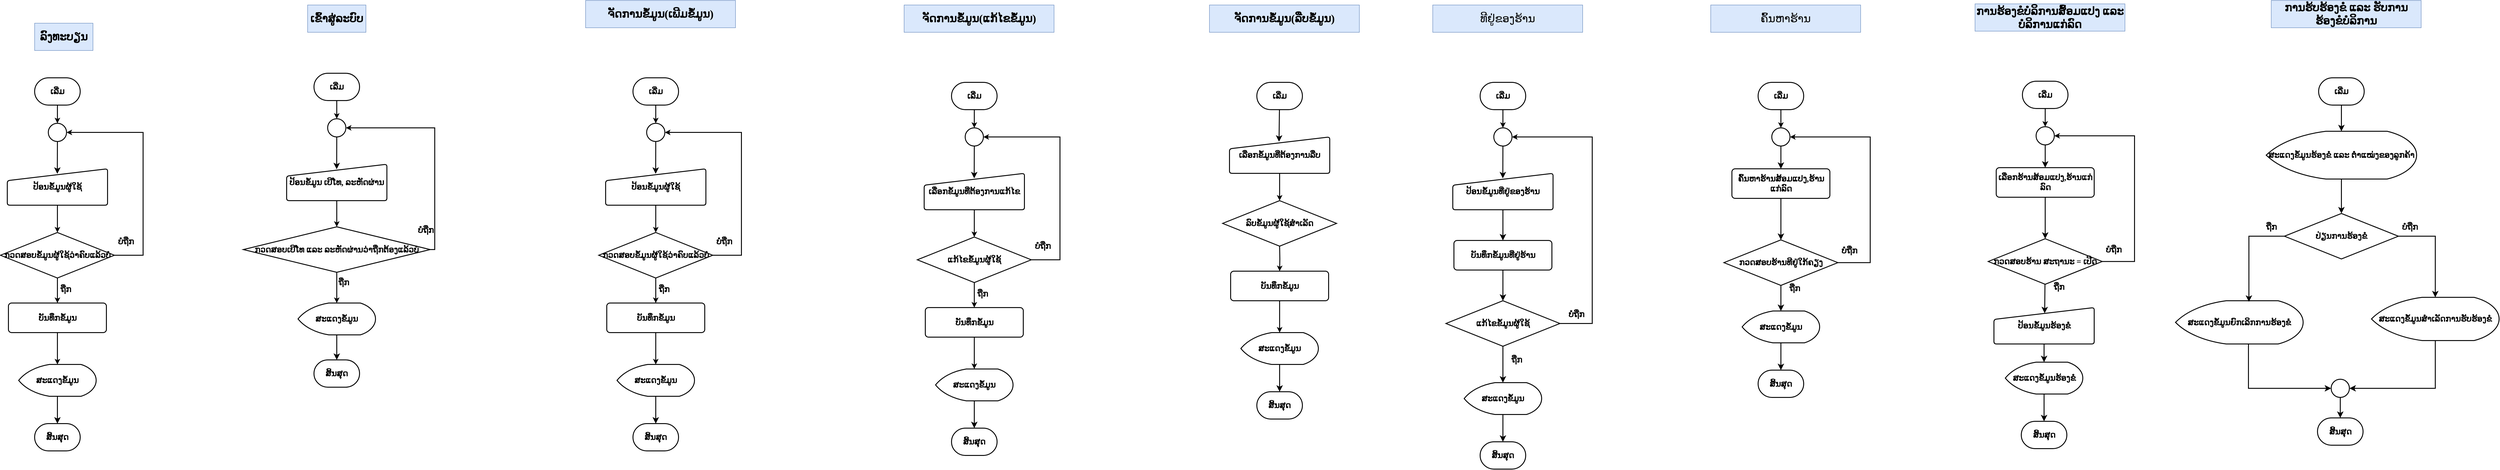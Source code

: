 <mxfile version="24.7.3" type="github">
  <diagram id="C5RBs43oDa-KdzZeNtuy" name="Page-1">
    <mxGraphModel dx="2352" dy="2313" grid="1" gridSize="10" guides="1" tooltips="1" connect="1" arrows="1" fold="1" page="1" pageScale="1" pageWidth="827" pageHeight="1169" math="0" shadow="0">
      <root>
        <mxCell id="WIyWlLk6GJQsqaUBKTNV-0" />
        <mxCell id="WIyWlLk6GJQsqaUBKTNV-1" parent="WIyWlLk6GJQsqaUBKTNV-0" />
        <mxCell id="8Fg7yttchRCWMxdPPxp7-27" value="&lt;h3 style=&quot;font-size: 18px;&quot;&gt;&lt;font style=&quot;font-size: 18px;&quot; face=&quot;Phetsarath OT&quot;&gt;ເລີ່ມ&lt;/font&gt;&lt;/h3&gt;" style="strokeWidth=2;html=1;shape=mxgraph.flowchart.terminator;whiteSpace=wrap;fontSize=18;fontStyle=1" vertex="1" parent="WIyWlLk6GJQsqaUBKTNV-1">
          <mxGeometry x="282" y="80" width="100" height="60" as="geometry" />
        </mxCell>
        <mxCell id="8Fg7yttchRCWMxdPPxp7-28" value="&lt;h3 style=&quot;font-size: 18px;&quot;&gt;&lt;span style=&quot;font-size: 18px;&quot; data-lucid-content=&quot;{&amp;quot;t&amp;quot;:&amp;quot;ປ້ອນຂໍ້ມູນຜູ້ໃຊ້&amp;quot;,&amp;quot;m&amp;quot;:[{&amp;quot;s&amp;quot;:0,&amp;quot;n&amp;quot;:&amp;quot;a&amp;quot;,&amp;quot;v&amp;quot;:&amp;quot;left&amp;quot;},{&amp;quot;s&amp;quot;:0,&amp;quot;n&amp;quot;:&amp;quot;fsp&amp;quot;,&amp;quot;v&amp;quot;:&amp;quot;ss_presetShapeStyle1_textStyle&amp;quot;,&amp;quot;e&amp;quot;:16},{&amp;quot;s&amp;quot;:0,&amp;quot;n&amp;quot;:&amp;quot;fsp2&amp;quot;,&amp;quot;v&amp;quot;:&amp;quot;ss_presetShapeStyle1_textStyle&amp;quot;,&amp;quot;e&amp;quot;:16},{&amp;quot;s&amp;quot;:0,&amp;quot;n&amp;quot;:&amp;quot;s&amp;quot;,&amp;quot;v&amp;quot;:53.333,&amp;quot;e&amp;quot;:16}]}&quot; data-lucid-type=&quot;application/vnd.lucid.text&quot;&gt;&lt;font style=&quot;font-size: 18px;&quot; face=&quot;phetsarath ot&quot;&gt;ປ້ອນຂໍ້ມູນຜູ້ໃຊ້&lt;/font&gt;&lt;/span&gt;&lt;br style=&quot;font-size: 18px;&quot;&gt;&lt;/h3&gt;" style="html=1;strokeWidth=2;shape=manualInput;whiteSpace=wrap;rounded=1;size=26;arcSize=11;fontSize=18;fontStyle=1" vertex="1" parent="WIyWlLk6GJQsqaUBKTNV-1">
          <mxGeometry x="222" y="280" width="220" height="80" as="geometry" />
        </mxCell>
        <mxCell id="8Fg7yttchRCWMxdPPxp7-29" style="edgeStyle=orthogonalEdgeStyle;rounded=0;orthogonalLoop=1;jettySize=auto;html=1;exitX=0.5;exitY=1;exitDx=0;exitDy=0;exitPerimeter=0;entryX=0.5;entryY=0;entryDx=0;entryDy=0;strokeWidth=2;fontSize=18;fontStyle=1" edge="1" parent="WIyWlLk6GJQsqaUBKTNV-1" source="8Fg7yttchRCWMxdPPxp7-31" target="8Fg7yttchRCWMxdPPxp7-32">
          <mxGeometry relative="1" as="geometry" />
        </mxCell>
        <mxCell id="8Fg7yttchRCWMxdPPxp7-31" value="&lt;h3 style=&quot;font-size: 18px;&quot;&gt;&lt;span style=&quot;font-size: 18px;&quot; data-lucid-content=&quot;{&amp;quot;t&amp;quot;:&amp;quot;ກວດສອບຂໍ້ຜູ້ໃຊ້ວ່າຄົບແລ້ວບໍ&amp;quot;,&amp;quot;m&amp;quot;:[{&amp;quot;s&amp;quot;:0,&amp;quot;n&amp;quot;:&amp;quot;fsp&amp;quot;,&amp;quot;v&amp;quot;:&amp;quot;ss_presetShapeStyle1_textStyle&amp;quot;,&amp;quot;e&amp;quot;:27},{&amp;quot;s&amp;quot;:0,&amp;quot;n&amp;quot;:&amp;quot;fsp2&amp;quot;,&amp;quot;v&amp;quot;:&amp;quot;ss_presetShapeStyle1_textStyle&amp;quot;,&amp;quot;e&amp;quot;:27},{&amp;quot;s&amp;quot;:0,&amp;quot;n&amp;quot;:&amp;quot;s&amp;quot;,&amp;quot;v&amp;quot;:53.333,&amp;quot;e&amp;quot;:27}]}&quot; data-lucid-type=&quot;application/vnd.lucid.text&quot;&gt;&lt;font style=&quot;font-size: 18px;&quot; face=&quot;phetsarath ot&quot;&gt;ກວດສອບຂໍ້ມູນຜູ້ໃຊ້ວ່າຄົບແລ້ວບໍ&lt;/font&gt;&lt;/span&gt;&lt;br style=&quot;font-size: 18px;&quot;&gt;&lt;/h3&gt;" style="strokeWidth=2;html=1;shape=mxgraph.flowchart.decision;whiteSpace=wrap;fontSize=18;fontStyle=1" vertex="1" parent="WIyWlLk6GJQsqaUBKTNV-1">
          <mxGeometry x="207" y="420" width="250" height="100" as="geometry" />
        </mxCell>
        <mxCell id="8Fg7yttchRCWMxdPPxp7-32" value="&lt;h3 style=&quot;font-size: 18px;&quot;&gt;&lt;span style=&quot;font-size: 18px;&quot; data-lucid-content=&quot;{&amp;quot;t&amp;quot;:&amp;quot;ບັນທຶກຂໍ້ມູນ&amp;quot;,&amp;quot;m&amp;quot;:[{&amp;quot;s&amp;quot;:0,&amp;quot;n&amp;quot;:&amp;quot;s&amp;quot;,&amp;quot;v&amp;quot;:53.333,&amp;quot;e&amp;quot;:12},{&amp;quot;s&amp;quot;:0,&amp;quot;n&amp;quot;:&amp;quot;fsp&amp;quot;,&amp;quot;v&amp;quot;:&amp;quot;ss_presetShapeStyle1_textStyle&amp;quot;,&amp;quot;e&amp;quot;:12},{&amp;quot;s&amp;quot;:0,&amp;quot;n&amp;quot;:&amp;quot;fsp2&amp;quot;,&amp;quot;v&amp;quot;:&amp;quot;ss_presetShapeStyle1_textStyle&amp;quot;,&amp;quot;e&amp;quot;:12}]}&quot; data-lucid-type=&quot;application/vnd.lucid.text&quot;&gt;&lt;font style=&quot;font-size: 18px;&quot; face=&quot;phetsarath ot&quot;&gt;ບັນທຶກຂໍ້ມູນ&lt;/font&gt;&lt;/span&gt;&lt;br style=&quot;font-size: 18px;&quot;&gt;&lt;/h3&gt;" style="rounded=1;whiteSpace=wrap;html=1;absoluteArcSize=1;arcSize=14;strokeWidth=2;fontSize=18;fontStyle=1" vertex="1" parent="WIyWlLk6GJQsqaUBKTNV-1">
          <mxGeometry x="224.5" y="575" width="215" height="65" as="geometry" />
        </mxCell>
        <mxCell id="8Fg7yttchRCWMxdPPxp7-33" value="&lt;h3 style=&quot;font-size: 18px;&quot;&gt;&lt;font style=&quot;font-size: 18px;&quot; face=&quot;Phetsarath OT&quot;&gt;&lt;span style=&quot;font-size: 18px;&quot;&gt;ສິ້ນສຸດ&lt;/span&gt;&lt;/font&gt;&lt;/h3&gt;" style="strokeWidth=2;html=1;shape=mxgraph.flowchart.terminator;whiteSpace=wrap;fontSize=18;fontStyle=1" vertex="1" parent="WIyWlLk6GJQsqaUBKTNV-1">
          <mxGeometry x="282" y="840" width="100" height="60" as="geometry" />
        </mxCell>
        <mxCell id="8Fg7yttchRCWMxdPPxp7-34" style="rounded=0;orthogonalLoop=1;jettySize=auto;html=1;entryX=0.5;entryY=0;entryDx=0;entryDy=0;entryPerimeter=0;strokeWidth=2;fontSize=18;fontStyle=1" edge="1" parent="WIyWlLk6GJQsqaUBKTNV-1" source="8Fg7yttchRCWMxdPPxp7-27" target="8Fg7yttchRCWMxdPPxp7-50">
          <mxGeometry relative="1" as="geometry">
            <mxPoint x="331" y="180" as="targetPoint" />
          </mxGeometry>
        </mxCell>
        <mxCell id="8Fg7yttchRCWMxdPPxp7-35" style="edgeStyle=orthogonalEdgeStyle;rounded=0;orthogonalLoop=1;jettySize=auto;html=1;entryX=0.5;entryY=0;entryDx=0;entryDy=0;entryPerimeter=0;strokeWidth=2;fontSize=18;fontStyle=1" edge="1" parent="WIyWlLk6GJQsqaUBKTNV-1" source="8Fg7yttchRCWMxdPPxp7-28" target="8Fg7yttchRCWMxdPPxp7-31">
          <mxGeometry relative="1" as="geometry" />
        </mxCell>
        <mxCell id="8Fg7yttchRCWMxdPPxp7-36" value="&lt;h3 style=&quot;font-size: 18px;&quot;&gt;&lt;font style=&quot;font-size: 18px;&quot; face=&quot;Phetsarath OT&quot;&gt;ບໍ່ຖືກ&lt;/font&gt;&lt;/h3&gt;" style="text;html=1;align=center;verticalAlign=middle;resizable=0;points=[];autosize=1;strokeColor=none;fillColor=none;strokeWidth=2;fontSize=18;fontStyle=1" vertex="1" parent="WIyWlLk6GJQsqaUBKTNV-1">
          <mxGeometry x="452" y="405" width="60" height="70" as="geometry" />
        </mxCell>
        <mxCell id="8Fg7yttchRCWMxdPPxp7-37" value="&lt;h3 style=&quot;font-size: 18px;&quot;&gt;&lt;font style=&quot;font-size: 18px;&quot; face=&quot;Phetsarath OT&quot;&gt;ຖືກ&lt;/font&gt;&lt;/h3&gt;" style="text;html=1;align=center;verticalAlign=middle;resizable=0;points=[];autosize=1;strokeColor=none;fillColor=none;strokeWidth=2;fontSize=18;fontStyle=1" vertex="1" parent="WIyWlLk6GJQsqaUBKTNV-1">
          <mxGeometry x="325" y="510" width="50" height="70" as="geometry" />
        </mxCell>
        <mxCell id="8Fg7yttchRCWMxdPPxp7-41" style="edgeStyle=orthogonalEdgeStyle;rounded=0;orthogonalLoop=1;jettySize=auto;html=1;exitX=0.5;exitY=1;exitDx=0;exitDy=0;entryX=0.5;entryY=0;entryDx=0;entryDy=0;entryPerimeter=0;strokeWidth=2;fontSize=18;fontStyle=1" edge="1" parent="WIyWlLk6GJQsqaUBKTNV-1" source="8Fg7yttchRCWMxdPPxp7-32" target="8Fg7yttchRCWMxdPPxp7-54">
          <mxGeometry relative="1" as="geometry">
            <mxPoint x="332" y="710" as="targetPoint" />
          </mxGeometry>
        </mxCell>
        <mxCell id="8Fg7yttchRCWMxdPPxp7-47" style="edgeStyle=orthogonalEdgeStyle;rounded=0;orthogonalLoop=1;jettySize=auto;html=1;exitX=1;exitY=0.5;exitDx=0;exitDy=0;entryX=1;entryY=0.5;entryDx=0;entryDy=0;entryPerimeter=0;exitPerimeter=0;strokeWidth=2;fontSize=18;fontStyle=1" edge="1" parent="WIyWlLk6GJQsqaUBKTNV-1" source="8Fg7yttchRCWMxdPPxp7-31" target="8Fg7yttchRCWMxdPPxp7-50">
          <mxGeometry relative="1" as="geometry">
            <mxPoint x="370" y="180" as="targetPoint" />
            <Array as="points">
              <mxPoint x="520" y="470" />
              <mxPoint x="520" y="200" />
            </Array>
            <mxPoint x="582" y="300" as="sourcePoint" />
          </mxGeometry>
        </mxCell>
        <mxCell id="8Fg7yttchRCWMxdPPxp7-50" value="" style="strokeWidth=2;html=1;shape=mxgraph.flowchart.start_2;whiteSpace=wrap;fontSize=18;fontStyle=1" vertex="1" parent="WIyWlLk6GJQsqaUBKTNV-1">
          <mxGeometry x="312" y="180" width="40" height="40" as="geometry" />
        </mxCell>
        <mxCell id="8Fg7yttchRCWMxdPPxp7-54" value="&lt;font face=&quot;phetsarath ot&quot; style=&quot;font-size: 18px;&quot;&gt;&lt;span style=&quot;font-size: 18px;&quot;&gt;ສະແດງຂໍ້ມູນ&lt;/span&gt;&lt;/font&gt;" style="strokeWidth=2;html=1;shape=mxgraph.flowchart.display;whiteSpace=wrap;fontSize=18;fontStyle=1" vertex="1" parent="WIyWlLk6GJQsqaUBKTNV-1">
          <mxGeometry x="247" y="710" width="170" height="70" as="geometry" />
        </mxCell>
        <mxCell id="8Fg7yttchRCWMxdPPxp7-56" style="edgeStyle=none;curved=1;rounded=0;orthogonalLoop=1;jettySize=auto;html=1;exitX=0.5;exitY=1;exitDx=0;exitDy=0;exitPerimeter=0;entryX=0.5;entryY=0;entryDx=0;entryDy=0;entryPerimeter=0;fontSize=18;startSize=8;endSize=8;strokeWidth=2;fontStyle=1" edge="1" parent="WIyWlLk6GJQsqaUBKTNV-1" source="8Fg7yttchRCWMxdPPxp7-54" target="8Fg7yttchRCWMxdPPxp7-33">
          <mxGeometry relative="1" as="geometry" />
        </mxCell>
        <mxCell id="8Fg7yttchRCWMxdPPxp7-57" style="edgeStyle=none;curved=1;rounded=0;orthogonalLoop=1;jettySize=auto;html=1;exitX=0.5;exitY=1;exitDx=0;exitDy=0;exitPerimeter=0;entryX=0.499;entryY=0.137;entryDx=0;entryDy=0;entryPerimeter=0;fontSize=18;startSize=8;endSize=8;strokeWidth=2;fontStyle=1" edge="1" parent="WIyWlLk6GJQsqaUBKTNV-1" source="8Fg7yttchRCWMxdPPxp7-50" target="8Fg7yttchRCWMxdPPxp7-28">
          <mxGeometry relative="1" as="geometry" />
        </mxCell>
        <mxCell id="8Fg7yttchRCWMxdPPxp7-58" value="&lt;h3 style=&quot;font-size: 18px;&quot;&gt;&lt;font style=&quot;font-size: 18px;&quot; face=&quot;Phetsarath OT&quot;&gt;ເລີ່ມ&lt;/font&gt;&lt;/h3&gt;" style="strokeWidth=2;html=1;shape=mxgraph.flowchart.terminator;whiteSpace=wrap;fontSize=18;fontStyle=1" vertex="1" parent="WIyWlLk6GJQsqaUBKTNV-1">
          <mxGeometry x="895" y="70" width="100" height="60" as="geometry" />
        </mxCell>
        <mxCell id="8Fg7yttchRCWMxdPPxp7-59" value="&lt;h3 style=&quot;font-size: 18px;&quot;&gt;&lt;span style=&quot;font-size: 18px;&quot; data-lucid-content=&quot;{&amp;quot;t&amp;quot;:&amp;quot;ປ້ອນຂໍ້ມູນ ເບີໂທ, ລະຫັດຜ່ານ&amp;quot;,&amp;quot;m&amp;quot;:[{&amp;quot;s&amp;quot;:0,&amp;quot;n&amp;quot;:&amp;quot;a&amp;quot;,&amp;quot;v&amp;quot;:&amp;quot;left&amp;quot;},{&amp;quot;s&amp;quot;:0,&amp;quot;n&amp;quot;:&amp;quot;fsp&amp;quot;,&amp;quot;v&amp;quot;:&amp;quot;ss_presetShapeStyle1_textStyle&amp;quot;,&amp;quot;e&amp;quot;:27},{&amp;quot;s&amp;quot;:0,&amp;quot;n&amp;quot;:&amp;quot;fsp2&amp;quot;,&amp;quot;v&amp;quot;:&amp;quot;ss_presetShapeStyle1_textStyle&amp;quot;,&amp;quot;e&amp;quot;:27},{&amp;quot;s&amp;quot;:0,&amp;quot;n&amp;quot;:&amp;quot;s&amp;quot;,&amp;quot;v&amp;quot;:53.333,&amp;quot;e&amp;quot;:27}]}&quot; data-lucid-type=&quot;application/vnd.lucid.text&quot;&gt;&lt;span style=&quot;font-size: 18px;&quot;&gt;&lt;font style=&quot;font-size: 18px;&quot; face=&quot;phetsarath ot&quot;&gt;ປ້ອນຂໍ້ມູນ ເບີໂທ, ລະຫັດຜ່ານ&lt;/font&gt;&lt;/span&gt;&lt;/span&gt;&lt;br style=&quot;font-size: 18px;&quot;&gt;&lt;/h3&gt;" style="html=1;strokeWidth=2;shape=manualInput;whiteSpace=wrap;rounded=1;size=26;arcSize=11;fontSize=18;fontStyle=1" vertex="1" parent="WIyWlLk6GJQsqaUBKTNV-1">
          <mxGeometry x="835" y="270" width="220" height="80" as="geometry" />
        </mxCell>
        <mxCell id="8Fg7yttchRCWMxdPPxp7-60" style="edgeStyle=orthogonalEdgeStyle;rounded=0;orthogonalLoop=1;jettySize=auto;html=1;exitX=0.5;exitY=1;exitDx=0;exitDy=0;exitPerimeter=0;entryX=0.5;entryY=0;entryDx=0;entryDy=0;strokeWidth=2;entryPerimeter=0;fontSize=18;fontStyle=1" edge="1" parent="WIyWlLk6GJQsqaUBKTNV-1" source="8Fg7yttchRCWMxdPPxp7-61" target="8Fg7yttchRCWMxdPPxp7-71">
          <mxGeometry relative="1" as="geometry">
            <mxPoint x="945.0" y="565" as="targetPoint" />
          </mxGeometry>
        </mxCell>
        <mxCell id="8Fg7yttchRCWMxdPPxp7-61" value="&lt;h3 style=&quot;font-size: 18px;&quot;&gt;&lt;span style=&quot;font-size: 18px;&quot; data-lucid-content=&quot;{&amp;quot;t&amp;quot;:&amp;quot;ກວດສອບເບີໂທ ແລະ ລະຫັດຜ່ານວ່າຖືກຕ້ອງແລ້ວບໍ&amp;quot;,&amp;quot;m&amp;quot;:[{&amp;quot;s&amp;quot;:0,&amp;quot;n&amp;quot;:&amp;quot;fsp&amp;quot;,&amp;quot;v&amp;quot;:&amp;quot;ss_presetShapeStyle1_textStyle&amp;quot;,&amp;quot;e&amp;quot;:41},{&amp;quot;s&amp;quot;:0,&amp;quot;n&amp;quot;:&amp;quot;fsp2&amp;quot;,&amp;quot;v&amp;quot;:&amp;quot;ss_presetShapeStyle1_textStyle&amp;quot;,&amp;quot;e&amp;quot;:41},{&amp;quot;s&amp;quot;:0,&amp;quot;n&amp;quot;:&amp;quot;s&amp;quot;,&amp;quot;v&amp;quot;:44.444,&amp;quot;e&amp;quot;:41}]}&quot; data-lucid-type=&quot;application/vnd.lucid.text&quot;&gt;&lt;span style=&quot;font-size: 18px;&quot;&gt;&lt;font style=&quot;font-size: 18px;&quot; face=&quot;phetsarath ot&quot;&gt;ກວດສອບເບີໂທ ແລະ ລະຫັດຜ່ານວ່າຖືກຕ້ອງແລ້ວບໍ&lt;/font&gt;&lt;/span&gt;&lt;/span&gt;&lt;br style=&quot;font-size: 18px;&quot;&gt;&lt;/h3&gt;" style="strokeWidth=2;html=1;shape=mxgraph.flowchart.decision;whiteSpace=wrap;fontSize=18;fontStyle=1" vertex="1" parent="WIyWlLk6GJQsqaUBKTNV-1">
          <mxGeometry x="740" y="407.5" width="410" height="100" as="geometry" />
        </mxCell>
        <mxCell id="8Fg7yttchRCWMxdPPxp7-63" value="&lt;h3 style=&quot;font-size: 18px;&quot;&gt;&lt;font style=&quot;font-size: 18px;&quot; face=&quot;Phetsarath OT&quot;&gt;&lt;span style=&quot;font-size: 18px;&quot;&gt;ສິ້ນສຸດ&lt;/span&gt;&lt;/font&gt;&lt;/h3&gt;" style="strokeWidth=2;html=1;shape=mxgraph.flowchart.terminator;whiteSpace=wrap;fontSize=18;fontStyle=1" vertex="1" parent="WIyWlLk6GJQsqaUBKTNV-1">
          <mxGeometry x="895" y="700" width="100" height="60" as="geometry" />
        </mxCell>
        <mxCell id="8Fg7yttchRCWMxdPPxp7-64" style="rounded=0;orthogonalLoop=1;jettySize=auto;html=1;entryX=0.5;entryY=0;entryDx=0;entryDy=0;entryPerimeter=0;strokeWidth=2;fontSize=18;fontStyle=1" edge="1" parent="WIyWlLk6GJQsqaUBKTNV-1" source="8Fg7yttchRCWMxdPPxp7-58" target="8Fg7yttchRCWMxdPPxp7-70">
          <mxGeometry relative="1" as="geometry">
            <mxPoint x="944" y="170" as="targetPoint" />
          </mxGeometry>
        </mxCell>
        <mxCell id="8Fg7yttchRCWMxdPPxp7-65" style="edgeStyle=orthogonalEdgeStyle;rounded=0;orthogonalLoop=1;jettySize=auto;html=1;entryX=0.5;entryY=0;entryDx=0;entryDy=0;entryPerimeter=0;strokeWidth=2;fontSize=18;fontStyle=1" edge="1" parent="WIyWlLk6GJQsqaUBKTNV-1" source="8Fg7yttchRCWMxdPPxp7-59" target="8Fg7yttchRCWMxdPPxp7-61">
          <mxGeometry relative="1" as="geometry" />
        </mxCell>
        <mxCell id="8Fg7yttchRCWMxdPPxp7-66" value="&lt;h3 style=&quot;font-size: 18px;&quot;&gt;&lt;font style=&quot;font-size: 18px;&quot; face=&quot;Phetsarath OT&quot;&gt;ບໍ່ຖືກ&lt;/font&gt;&lt;/h3&gt;" style="text;html=1;align=center;verticalAlign=middle;resizable=0;points=[];autosize=1;strokeColor=none;fillColor=none;strokeWidth=2;fontSize=18;fontStyle=1" vertex="1" parent="WIyWlLk6GJQsqaUBKTNV-1">
          <mxGeometry x="1110" y="380" width="60" height="70" as="geometry" />
        </mxCell>
        <mxCell id="8Fg7yttchRCWMxdPPxp7-67" value="&lt;h3 style=&quot;font-size: 18px;&quot;&gt;&lt;font style=&quot;font-size: 18px;&quot; face=&quot;Phetsarath OT&quot;&gt;ຖືກ&lt;/font&gt;&lt;/h3&gt;" style="text;html=1;align=center;verticalAlign=middle;resizable=0;points=[];autosize=1;strokeColor=none;fillColor=none;strokeWidth=2;fontSize=18;fontStyle=1" vertex="1" parent="WIyWlLk6GJQsqaUBKTNV-1">
          <mxGeometry x="935" y="495" width="50" height="70" as="geometry" />
        </mxCell>
        <mxCell id="8Fg7yttchRCWMxdPPxp7-69" style="edgeStyle=orthogonalEdgeStyle;rounded=0;orthogonalLoop=1;jettySize=auto;html=1;exitX=1;exitY=0.5;exitDx=0;exitDy=0;entryX=1;entryY=0.5;entryDx=0;entryDy=0;entryPerimeter=0;exitPerimeter=0;strokeWidth=2;fontSize=18;fontStyle=1" edge="1" parent="WIyWlLk6GJQsqaUBKTNV-1" source="8Fg7yttchRCWMxdPPxp7-61" target="8Fg7yttchRCWMxdPPxp7-70">
          <mxGeometry relative="1" as="geometry">
            <mxPoint x="983" y="170" as="targetPoint" />
            <Array as="points">
              <mxPoint x="1160" y="457" />
              <mxPoint x="1160" y="190" />
            </Array>
            <mxPoint x="1195" y="290" as="sourcePoint" />
          </mxGeometry>
        </mxCell>
        <mxCell id="8Fg7yttchRCWMxdPPxp7-70" value="" style="strokeWidth=2;html=1;shape=mxgraph.flowchart.start_2;whiteSpace=wrap;fontSize=18;fontStyle=1" vertex="1" parent="WIyWlLk6GJQsqaUBKTNV-1">
          <mxGeometry x="925" y="170" width="40" height="40" as="geometry" />
        </mxCell>
        <mxCell id="8Fg7yttchRCWMxdPPxp7-71" value="&lt;font face=&quot;phetsarath ot&quot; style=&quot;font-size: 18px;&quot;&gt;&lt;span style=&quot;font-size: 18px;&quot;&gt;ສະແດງຂໍ້ມູນ&lt;/span&gt;&lt;/font&gt;" style="strokeWidth=2;html=1;shape=mxgraph.flowchart.display;whiteSpace=wrap;fontSize=18;fontStyle=1" vertex="1" parent="WIyWlLk6GJQsqaUBKTNV-1">
          <mxGeometry x="860" y="575" width="170" height="70" as="geometry" />
        </mxCell>
        <mxCell id="8Fg7yttchRCWMxdPPxp7-72" style="edgeStyle=none;curved=1;rounded=0;orthogonalLoop=1;jettySize=auto;html=1;exitX=0.5;exitY=1;exitDx=0;exitDy=0;exitPerimeter=0;entryX=0.5;entryY=0;entryDx=0;entryDy=0;entryPerimeter=0;fontSize=18;startSize=8;endSize=8;strokeWidth=2;fontStyle=1" edge="1" parent="WIyWlLk6GJQsqaUBKTNV-1" source="8Fg7yttchRCWMxdPPxp7-71" target="8Fg7yttchRCWMxdPPxp7-63">
          <mxGeometry relative="1" as="geometry" />
        </mxCell>
        <mxCell id="8Fg7yttchRCWMxdPPxp7-73" style="edgeStyle=none;curved=1;rounded=0;orthogonalLoop=1;jettySize=auto;html=1;exitX=0.5;exitY=1;exitDx=0;exitDy=0;exitPerimeter=0;entryX=0.499;entryY=0.137;entryDx=0;entryDy=0;entryPerimeter=0;fontSize=18;startSize=8;endSize=8;strokeWidth=2;fontStyle=1" edge="1" parent="WIyWlLk6GJQsqaUBKTNV-1" source="8Fg7yttchRCWMxdPPxp7-70" target="8Fg7yttchRCWMxdPPxp7-59">
          <mxGeometry relative="1" as="geometry" />
        </mxCell>
        <mxCell id="8Fg7yttchRCWMxdPPxp7-90" value="&lt;h3 style=&quot;font-size: 18px;&quot;&gt;&lt;font style=&quot;font-size: 18px;&quot; face=&quot;Phetsarath OT&quot;&gt;ເລີ່ມ&lt;/font&gt;&lt;/h3&gt;" style="strokeWidth=2;html=1;shape=mxgraph.flowchart.terminator;whiteSpace=wrap;fontSize=18;fontStyle=1" vertex="1" parent="WIyWlLk6GJQsqaUBKTNV-1">
          <mxGeometry x="1595" y="80" width="100" height="60" as="geometry" />
        </mxCell>
        <mxCell id="8Fg7yttchRCWMxdPPxp7-91" value="&lt;h3 style=&quot;font-size: 18px;&quot;&gt;&lt;span style=&quot;font-size: 18px;&quot; data-lucid-content=&quot;{&amp;quot;t&amp;quot;:&amp;quot;ປ້ອນຂໍ້ມູນຜູ້ໃຊ້&amp;quot;,&amp;quot;m&amp;quot;:[{&amp;quot;s&amp;quot;:0,&amp;quot;n&amp;quot;:&amp;quot;a&amp;quot;,&amp;quot;v&amp;quot;:&amp;quot;left&amp;quot;},{&amp;quot;s&amp;quot;:0,&amp;quot;n&amp;quot;:&amp;quot;fsp&amp;quot;,&amp;quot;v&amp;quot;:&amp;quot;ss_presetShapeStyle1_textStyle&amp;quot;,&amp;quot;e&amp;quot;:16},{&amp;quot;s&amp;quot;:0,&amp;quot;n&amp;quot;:&amp;quot;fsp2&amp;quot;,&amp;quot;v&amp;quot;:&amp;quot;ss_presetShapeStyle1_textStyle&amp;quot;,&amp;quot;e&amp;quot;:16},{&amp;quot;s&amp;quot;:0,&amp;quot;n&amp;quot;:&amp;quot;s&amp;quot;,&amp;quot;v&amp;quot;:53.333,&amp;quot;e&amp;quot;:16}]}&quot; data-lucid-type=&quot;application/vnd.lucid.text&quot;&gt;&lt;font style=&quot;font-size: 18px;&quot; face=&quot;phetsarath ot&quot;&gt;ປ້ອນຂໍ້ມູນຜູ້ໃຊ້&lt;/font&gt;&lt;/span&gt;&lt;br style=&quot;font-size: 18px;&quot;&gt;&lt;/h3&gt;" style="html=1;strokeWidth=2;shape=manualInput;whiteSpace=wrap;rounded=1;size=26;arcSize=11;fontSize=18;fontStyle=1" vertex="1" parent="WIyWlLk6GJQsqaUBKTNV-1">
          <mxGeometry x="1535" y="280" width="220" height="80" as="geometry" />
        </mxCell>
        <mxCell id="8Fg7yttchRCWMxdPPxp7-92" style="edgeStyle=orthogonalEdgeStyle;rounded=0;orthogonalLoop=1;jettySize=auto;html=1;exitX=0.5;exitY=1;exitDx=0;exitDy=0;exitPerimeter=0;entryX=0.5;entryY=0;entryDx=0;entryDy=0;strokeWidth=2;fontSize=18;fontStyle=1" edge="1" parent="WIyWlLk6GJQsqaUBKTNV-1" source="8Fg7yttchRCWMxdPPxp7-93" target="8Fg7yttchRCWMxdPPxp7-94">
          <mxGeometry relative="1" as="geometry" />
        </mxCell>
        <mxCell id="8Fg7yttchRCWMxdPPxp7-93" value="&lt;h3 style=&quot;font-size: 18px;&quot;&gt;&lt;span style=&quot;font-size: 18px;&quot; data-lucid-content=&quot;{&amp;quot;t&amp;quot;:&amp;quot;ກວດສອບຂໍ້ຜູ້ໃຊ້ວ່າຄົບແລ້ວບໍ&amp;quot;,&amp;quot;m&amp;quot;:[{&amp;quot;s&amp;quot;:0,&amp;quot;n&amp;quot;:&amp;quot;fsp&amp;quot;,&amp;quot;v&amp;quot;:&amp;quot;ss_presetShapeStyle1_textStyle&amp;quot;,&amp;quot;e&amp;quot;:27},{&amp;quot;s&amp;quot;:0,&amp;quot;n&amp;quot;:&amp;quot;fsp2&amp;quot;,&amp;quot;v&amp;quot;:&amp;quot;ss_presetShapeStyle1_textStyle&amp;quot;,&amp;quot;e&amp;quot;:27},{&amp;quot;s&amp;quot;:0,&amp;quot;n&amp;quot;:&amp;quot;s&amp;quot;,&amp;quot;v&amp;quot;:53.333,&amp;quot;e&amp;quot;:27}]}&quot; data-lucid-type=&quot;application/vnd.lucid.text&quot;&gt;&lt;font style=&quot;font-size: 18px;&quot; face=&quot;phetsarath ot&quot;&gt;ກວດສອບຂໍ້ມູນຜູ້ໃຊ້ວ່າຄົບແລ້ວບໍ&lt;/font&gt;&lt;/span&gt;&lt;br style=&quot;font-size: 18px;&quot;&gt;&lt;/h3&gt;" style="strokeWidth=2;html=1;shape=mxgraph.flowchart.decision;whiteSpace=wrap;fontSize=18;fontStyle=1" vertex="1" parent="WIyWlLk6GJQsqaUBKTNV-1">
          <mxGeometry x="1520" y="420" width="250" height="100" as="geometry" />
        </mxCell>
        <mxCell id="8Fg7yttchRCWMxdPPxp7-94" value="&lt;h3 style=&quot;font-size: 18px;&quot;&gt;&lt;span style=&quot;font-size: 18px;&quot; data-lucid-content=&quot;{&amp;quot;t&amp;quot;:&amp;quot;ບັນທຶກຂໍ້ມູນ&amp;quot;,&amp;quot;m&amp;quot;:[{&amp;quot;s&amp;quot;:0,&amp;quot;n&amp;quot;:&amp;quot;s&amp;quot;,&amp;quot;v&amp;quot;:53.333,&amp;quot;e&amp;quot;:12},{&amp;quot;s&amp;quot;:0,&amp;quot;n&amp;quot;:&amp;quot;fsp&amp;quot;,&amp;quot;v&amp;quot;:&amp;quot;ss_presetShapeStyle1_textStyle&amp;quot;,&amp;quot;e&amp;quot;:12},{&amp;quot;s&amp;quot;:0,&amp;quot;n&amp;quot;:&amp;quot;fsp2&amp;quot;,&amp;quot;v&amp;quot;:&amp;quot;ss_presetShapeStyle1_textStyle&amp;quot;,&amp;quot;e&amp;quot;:12}]}&quot; data-lucid-type=&quot;application/vnd.lucid.text&quot;&gt;&lt;font style=&quot;font-size: 18px;&quot; face=&quot;phetsarath ot&quot;&gt;ບັນທຶກຂໍ້ມູນ&lt;/font&gt;&lt;/span&gt;&lt;br style=&quot;font-size: 18px;&quot;&gt;&lt;/h3&gt;" style="rounded=1;whiteSpace=wrap;html=1;absoluteArcSize=1;arcSize=14;strokeWidth=2;fontSize=18;fontStyle=1" vertex="1" parent="WIyWlLk6GJQsqaUBKTNV-1">
          <mxGeometry x="1537.5" y="575" width="215" height="65" as="geometry" />
        </mxCell>
        <mxCell id="8Fg7yttchRCWMxdPPxp7-95" value="&lt;h3 style=&quot;font-size: 18px;&quot;&gt;&lt;font style=&quot;font-size: 18px;&quot; face=&quot;Phetsarath OT&quot;&gt;&lt;span style=&quot;font-size: 18px;&quot;&gt;ສິ້ນສຸດ&lt;/span&gt;&lt;/font&gt;&lt;/h3&gt;" style="strokeWidth=2;html=1;shape=mxgraph.flowchart.terminator;whiteSpace=wrap;fontSize=18;fontStyle=1" vertex="1" parent="WIyWlLk6GJQsqaUBKTNV-1">
          <mxGeometry x="1595" y="840" width="100" height="60" as="geometry" />
        </mxCell>
        <mxCell id="8Fg7yttchRCWMxdPPxp7-96" style="rounded=0;orthogonalLoop=1;jettySize=auto;html=1;entryX=0.5;entryY=0;entryDx=0;entryDy=0;entryPerimeter=0;strokeWidth=2;fontSize=18;fontStyle=1" edge="1" parent="WIyWlLk6GJQsqaUBKTNV-1" source="8Fg7yttchRCWMxdPPxp7-90" target="8Fg7yttchRCWMxdPPxp7-102">
          <mxGeometry relative="1" as="geometry">
            <mxPoint x="1644" y="180" as="targetPoint" />
          </mxGeometry>
        </mxCell>
        <mxCell id="8Fg7yttchRCWMxdPPxp7-97" style="edgeStyle=orthogonalEdgeStyle;rounded=0;orthogonalLoop=1;jettySize=auto;html=1;entryX=0.5;entryY=0;entryDx=0;entryDy=0;entryPerimeter=0;strokeWidth=2;fontSize=18;fontStyle=1" edge="1" parent="WIyWlLk6GJQsqaUBKTNV-1" source="8Fg7yttchRCWMxdPPxp7-91" target="8Fg7yttchRCWMxdPPxp7-93">
          <mxGeometry relative="1" as="geometry" />
        </mxCell>
        <mxCell id="8Fg7yttchRCWMxdPPxp7-98" value="&lt;h3 style=&quot;font-size: 18px;&quot;&gt;&lt;font style=&quot;font-size: 18px;&quot; face=&quot;Phetsarath OT&quot;&gt;ບໍ່ຖືກ&lt;/font&gt;&lt;/h3&gt;" style="text;html=1;align=center;verticalAlign=middle;resizable=0;points=[];autosize=1;strokeColor=none;fillColor=none;strokeWidth=2;fontSize=18;fontStyle=1" vertex="1" parent="WIyWlLk6GJQsqaUBKTNV-1">
          <mxGeometry x="1765" y="405" width="60" height="70" as="geometry" />
        </mxCell>
        <mxCell id="8Fg7yttchRCWMxdPPxp7-99" value="&lt;h3 style=&quot;font-size: 18px;&quot;&gt;&lt;font style=&quot;font-size: 18px;&quot; face=&quot;Phetsarath OT&quot;&gt;ຖືກ&lt;/font&gt;&lt;/h3&gt;" style="text;html=1;align=center;verticalAlign=middle;resizable=0;points=[];autosize=1;strokeColor=none;fillColor=none;strokeWidth=2;fontSize=18;fontStyle=1" vertex="1" parent="WIyWlLk6GJQsqaUBKTNV-1">
          <mxGeometry x="1638" y="510" width="50" height="70" as="geometry" />
        </mxCell>
        <mxCell id="8Fg7yttchRCWMxdPPxp7-100" style="edgeStyle=orthogonalEdgeStyle;rounded=0;orthogonalLoop=1;jettySize=auto;html=1;exitX=0.5;exitY=1;exitDx=0;exitDy=0;entryX=0.5;entryY=0;entryDx=0;entryDy=0;entryPerimeter=0;strokeWidth=2;fontSize=18;fontStyle=1" edge="1" parent="WIyWlLk6GJQsqaUBKTNV-1" source="8Fg7yttchRCWMxdPPxp7-94" target="8Fg7yttchRCWMxdPPxp7-103">
          <mxGeometry relative="1" as="geometry">
            <mxPoint x="1645" y="710" as="targetPoint" />
          </mxGeometry>
        </mxCell>
        <mxCell id="8Fg7yttchRCWMxdPPxp7-101" style="edgeStyle=orthogonalEdgeStyle;rounded=0;orthogonalLoop=1;jettySize=auto;html=1;exitX=1;exitY=0.5;exitDx=0;exitDy=0;entryX=1;entryY=0.5;entryDx=0;entryDy=0;entryPerimeter=0;exitPerimeter=0;strokeWidth=2;fontSize=18;fontStyle=1" edge="1" parent="WIyWlLk6GJQsqaUBKTNV-1" source="8Fg7yttchRCWMxdPPxp7-93" target="8Fg7yttchRCWMxdPPxp7-102">
          <mxGeometry relative="1" as="geometry">
            <mxPoint x="1683" y="180" as="targetPoint" />
            <Array as="points">
              <mxPoint x="1833" y="470" />
              <mxPoint x="1833" y="200" />
            </Array>
            <mxPoint x="1895" y="300" as="sourcePoint" />
          </mxGeometry>
        </mxCell>
        <mxCell id="8Fg7yttchRCWMxdPPxp7-102" value="" style="strokeWidth=2;html=1;shape=mxgraph.flowchart.start_2;whiteSpace=wrap;fontSize=18;fontStyle=1" vertex="1" parent="WIyWlLk6GJQsqaUBKTNV-1">
          <mxGeometry x="1625" y="180" width="40" height="40" as="geometry" />
        </mxCell>
        <mxCell id="8Fg7yttchRCWMxdPPxp7-103" value="&lt;font face=&quot;phetsarath ot&quot; style=&quot;font-size: 18px;&quot;&gt;&lt;span style=&quot;font-size: 18px;&quot;&gt;ສະແດງຂໍ້ມູນ&lt;/span&gt;&lt;/font&gt;" style="strokeWidth=2;html=1;shape=mxgraph.flowchart.display;whiteSpace=wrap;fontSize=18;fontStyle=1" vertex="1" parent="WIyWlLk6GJQsqaUBKTNV-1">
          <mxGeometry x="1560" y="710" width="170" height="70" as="geometry" />
        </mxCell>
        <mxCell id="8Fg7yttchRCWMxdPPxp7-104" style="edgeStyle=none;curved=1;rounded=0;orthogonalLoop=1;jettySize=auto;html=1;exitX=0.5;exitY=1;exitDx=0;exitDy=0;exitPerimeter=0;entryX=0.5;entryY=0;entryDx=0;entryDy=0;entryPerimeter=0;fontSize=18;startSize=8;endSize=8;strokeWidth=2;fontStyle=1" edge="1" parent="WIyWlLk6GJQsqaUBKTNV-1" source="8Fg7yttchRCWMxdPPxp7-103" target="8Fg7yttchRCWMxdPPxp7-95">
          <mxGeometry relative="1" as="geometry" />
        </mxCell>
        <mxCell id="8Fg7yttchRCWMxdPPxp7-105" style="edgeStyle=none;curved=1;rounded=0;orthogonalLoop=1;jettySize=auto;html=1;exitX=0.5;exitY=1;exitDx=0;exitDy=0;exitPerimeter=0;entryX=0.499;entryY=0.137;entryDx=0;entryDy=0;entryPerimeter=0;fontSize=18;startSize=8;endSize=8;strokeWidth=2;fontStyle=1" edge="1" parent="WIyWlLk6GJQsqaUBKTNV-1" source="8Fg7yttchRCWMxdPPxp7-102" target="8Fg7yttchRCWMxdPPxp7-91">
          <mxGeometry relative="1" as="geometry" />
        </mxCell>
        <UserObject label="&lt;font style=&quot;font-size: 24px;&quot; face=&quot;phetsarath ot&quot;&gt;&lt;b&gt;&lt;span style=&quot;&quot; data-lucid-content=&quot;{&amp;quot;t&amp;quot;:&amp;quot;ລົງທະບຽນ&amp;quot;,&amp;quot;m&amp;quot;:[{&amp;quot;s&amp;quot;:0,&amp;quot;n&amp;quot;:&amp;quot;p&amp;quot;,&amp;quot;v&amp;quot;:0.892},{&amp;quot;s&amp;quot;:0,&amp;quot;n&amp;quot;:&amp;quot;s&amp;quot;,&amp;quot;v&amp;quot;:21.333,&amp;quot;e&amp;quot;:8}]}&quot; data-lucid-type=&quot;application/vnd.lucid.text&quot;&gt;&lt;span style=&quot;&quot;&gt;ລົງທະບຽນ&lt;/span&gt;&lt;/span&gt;&lt;br&gt;&lt;/b&gt;&lt;/font&gt;" link="&#xa;&lt;span data-lucid-content=&quot;{&amp;quot;t&amp;quot;:&amp;quot;ລົງທະບຽນ&amp;quot;,&amp;quot;m&amp;quot;:[{&amp;quot;s&amp;quot;:0,&amp;quot;n&amp;quot;:&amp;quot;p&amp;quot;,&amp;quot;v&amp;quot;:0.892},{&amp;quot;s&amp;quot;:0,&amp;quot;n&amp;quot;:&amp;quot;s&amp;quot;,&amp;quot;v&amp;quot;:21.333,&amp;quot;e&amp;quot;:8}]}&quot; data-lucid-type=&quot;application/vnd.lucid.text&quot;&gt;&lt;span style=&quot;font-size:16.0px;&quot;&gt;ລົງທະບຽນ&lt;/span&gt;&lt;/span&gt;&#xa;&#xa;" id="8Fg7yttchRCWMxdPPxp7-106">
          <mxCell style="rounded=0;whiteSpace=wrap;html=1;fillColor=#dae8fc;strokeColor=#6c8ebf;" vertex="1" parent="WIyWlLk6GJQsqaUBKTNV-1">
            <mxGeometry x="282" y="-40" width="128" height="60" as="geometry" />
          </mxCell>
        </UserObject>
        <UserObject label="&lt;span data-lucid-content=&quot;{&amp;quot;t&amp;quot;:&amp;quot;ເຂົ້າສູ່ລະບົບ&amp;quot;,&amp;quot;m&amp;quot;:[{&amp;quot;s&amp;quot;:0,&amp;quot;n&amp;quot;:&amp;quot;p&amp;quot;,&amp;quot;v&amp;quot;:0.892},{&amp;quot;s&amp;quot;:0,&amp;quot;n&amp;quot;:&amp;quot;s&amp;quot;,&amp;quot;v&amp;quot;:21.333,&amp;quot;e&amp;quot;:13}]}&quot; data-lucid-type=&quot;application/vnd.lucid.text&quot;&gt;&lt;font size=&quot;1&quot; style=&quot;&quot; face=&quot;phetsarath ot&quot;&gt;&lt;b style=&quot;font-size: 24px;&quot;&gt;ເຂົ້າສູ່ລະບົບ&lt;/b&gt;&lt;/font&gt;&lt;/span&gt;&lt;font style=&quot;font-size: 24px;&quot; face=&quot;phetsarath ot&quot;&gt;&lt;b&gt;&lt;br&gt;&lt;/b&gt;&lt;/font&gt;" link="&#xa;&lt;span data-lucid-content=&quot;{&amp;quot;t&amp;quot;:&amp;quot;ລົງທະບຽນ&amp;quot;,&amp;quot;m&amp;quot;:[{&amp;quot;s&amp;quot;:0,&amp;quot;n&amp;quot;:&amp;quot;p&amp;quot;,&amp;quot;v&amp;quot;:0.892},{&amp;quot;s&amp;quot;:0,&amp;quot;n&amp;quot;:&amp;quot;s&amp;quot;,&amp;quot;v&amp;quot;:21.333,&amp;quot;e&amp;quot;:8}]}&quot; data-lucid-type=&quot;application/vnd.lucid.text&quot;&gt;&lt;span style=&quot;font-size:16.0px;&quot;&gt;ລົງທະບຽນ&lt;/span&gt;&lt;/span&gt;&#xa;&#xa;" id="8Fg7yttchRCWMxdPPxp7-108">
          <mxCell style="rounded=0;whiteSpace=wrap;html=1;fillColor=#dae8fc;strokeColor=#6c8ebf;" vertex="1" parent="WIyWlLk6GJQsqaUBKTNV-1">
            <mxGeometry x="881" y="-80" width="128" height="60" as="geometry" />
          </mxCell>
        </UserObject>
        <UserObject label="&lt;span data-lucid-content=&quot;{&amp;quot;t&amp;quot;:&amp;quot;ຈັດການຂໍ້ມູນ(ເພີມຂໍ້ມູນ)&amp;quot;,&amp;quot;m&amp;quot;:[{&amp;quot;s&amp;quot;:0,&amp;quot;n&amp;quot;:&amp;quot;p&amp;quot;,&amp;quot;v&amp;quot;:0.892},{&amp;quot;s&amp;quot;:0,&amp;quot;n&amp;quot;:&amp;quot;s&amp;quot;,&amp;quot;v&amp;quot;:21.333,&amp;quot;e&amp;quot;:24}]}&quot; data-lucid-type=&quot;application/vnd.lucid.text&quot;&gt;&lt;font style=&quot;font-size: 24px;&quot; face=&quot;phetsarath ot&quot;&gt;&lt;b&gt;ຈັດການຂໍ້ມູນ(ເພີມຂໍ້ມູນ)&lt;/b&gt;&lt;/font&gt;&lt;/span&gt;&lt;font style=&quot;font-size: 24px;&quot; face=&quot;phetsarath ot&quot;&gt;&lt;b&gt;&lt;br&gt;&lt;/b&gt;&lt;/font&gt;" link="&#xa;&lt;span data-lucid-content=&quot;{&amp;quot;t&amp;quot;:&amp;quot;ລົງທະບຽນ&amp;quot;,&amp;quot;m&amp;quot;:[{&amp;quot;s&amp;quot;:0,&amp;quot;n&amp;quot;:&amp;quot;p&amp;quot;,&amp;quot;v&amp;quot;:0.892},{&amp;quot;s&amp;quot;:0,&amp;quot;n&amp;quot;:&amp;quot;s&amp;quot;,&amp;quot;v&amp;quot;:21.333,&amp;quot;e&amp;quot;:8}]}&quot; data-lucid-type=&quot;application/vnd.lucid.text&quot;&gt;&lt;span style=&quot;font-size:16.0px;&quot;&gt;ລົງທະບຽນ&lt;/span&gt;&lt;/span&gt;&#xa;&#xa;" id="8Fg7yttchRCWMxdPPxp7-109">
          <mxCell style="rounded=0;whiteSpace=wrap;html=1;fillColor=#dae8fc;strokeColor=#6c8ebf;" vertex="1" parent="WIyWlLk6GJQsqaUBKTNV-1">
            <mxGeometry x="1491" y="-90" width="329" height="60" as="geometry" />
          </mxCell>
        </UserObject>
        <mxCell id="8Fg7yttchRCWMxdPPxp7-110" value="&lt;h3 style=&quot;font-size: 18px;&quot;&gt;&lt;font style=&quot;font-size: 18px;&quot; face=&quot;Phetsarath OT&quot;&gt;ເລີ່ມ&lt;/font&gt;&lt;/h3&gt;" style="strokeWidth=2;html=1;shape=mxgraph.flowchart.terminator;whiteSpace=wrap;fontSize=18;fontStyle=1" vertex="1" parent="WIyWlLk6GJQsqaUBKTNV-1">
          <mxGeometry x="2294" y="90" width="100" height="60" as="geometry" />
        </mxCell>
        <mxCell id="8Fg7yttchRCWMxdPPxp7-111" value="&lt;h3 style=&quot;font-size: 18px;&quot;&gt;&lt;span style=&quot;font-size: 18px;&quot; data-lucid-content=&quot;{&amp;quot;t&amp;quot;:&amp;quot;ເລືອກຂໍ້ມູນທີ່ຕ້ອງການແກ້ໄຂ&amp;quot;,&amp;quot;m&amp;quot;:[{&amp;quot;s&amp;quot;:0,&amp;quot;n&amp;quot;:&amp;quot;a&amp;quot;,&amp;quot;v&amp;quot;:&amp;quot;left&amp;quot;},{&amp;quot;s&amp;quot;:0,&amp;quot;n&amp;quot;:&amp;quot;fsp&amp;quot;,&amp;quot;v&amp;quot;:&amp;quot;ss_presetShapeStyle1_textStyle&amp;quot;,&amp;quot;e&amp;quot;:26},{&amp;quot;s&amp;quot;:0,&amp;quot;n&amp;quot;:&amp;quot;fsp2&amp;quot;,&amp;quot;v&amp;quot;:&amp;quot;ss_presetShapeStyle1_textStyle&amp;quot;,&amp;quot;e&amp;quot;:26},{&amp;quot;s&amp;quot;:0,&amp;quot;n&amp;quot;:&amp;quot;s&amp;quot;,&amp;quot;v&amp;quot;:44.444,&amp;quot;e&amp;quot;:26}]}&quot; data-lucid-type=&quot;application/vnd.lucid.text&quot;&gt;&lt;font style=&quot;font-size: 18px;&quot; face=&quot;phetsarath ot&quot;&gt;ເລືອກຂໍ້ມູນທີ່ຕ້ອງການແກ້ໄຂ&lt;/font&gt;&lt;/span&gt;&lt;br style=&quot;font-size: 18px;&quot;&gt;&lt;/h3&gt;" style="html=1;strokeWidth=2;shape=manualInput;whiteSpace=wrap;rounded=1;size=26;arcSize=11;fontSize=18;fontStyle=1" vertex="1" parent="WIyWlLk6GJQsqaUBKTNV-1">
          <mxGeometry x="2234" y="290" width="220" height="80" as="geometry" />
        </mxCell>
        <mxCell id="8Fg7yttchRCWMxdPPxp7-112" style="edgeStyle=orthogonalEdgeStyle;rounded=0;orthogonalLoop=1;jettySize=auto;html=1;exitX=0.5;exitY=1;exitDx=0;exitDy=0;exitPerimeter=0;entryX=0.5;entryY=0;entryDx=0;entryDy=0;strokeWidth=2;fontSize=18;fontStyle=1" edge="1" parent="WIyWlLk6GJQsqaUBKTNV-1" source="8Fg7yttchRCWMxdPPxp7-113" target="8Fg7yttchRCWMxdPPxp7-114">
          <mxGeometry relative="1" as="geometry" />
        </mxCell>
        <mxCell id="8Fg7yttchRCWMxdPPxp7-113" value="&lt;h3 style=&quot;font-size: 18px;&quot;&gt;&lt;span style=&quot;font-size: 18px;&quot; data-lucid-content=&quot;{&amp;quot;t&amp;quot;:&amp;quot;ແກ້ໄຂຂໍ້ມູນຜູ້ໃຊ້&amp;quot;,&amp;quot;m&amp;quot;:[{&amp;quot;s&amp;quot;:0,&amp;quot;n&amp;quot;:&amp;quot;s&amp;quot;,&amp;quot;v&amp;quot;:48.889,&amp;quot;e&amp;quot;:17},{&amp;quot;s&amp;quot;:0,&amp;quot;n&amp;quot;:&amp;quot;fsp&amp;quot;,&amp;quot;v&amp;quot;:&amp;quot;ss_presetShapeStyle1_textStyle&amp;quot;,&amp;quot;e&amp;quot;:17},{&amp;quot;s&amp;quot;:0,&amp;quot;n&amp;quot;:&amp;quot;fsp2&amp;quot;,&amp;quot;v&amp;quot;:&amp;quot;ss_presetShapeStyle1_textStyle&amp;quot;,&amp;quot;e&amp;quot;:17}]}&quot; data-lucid-type=&quot;application/vnd.lucid.text&quot;&gt;&lt;font style=&quot;font-size: 18px;&quot; face=&quot;phetsarath ot&quot;&gt;ແກ້ໄຂຂໍ້ມູນຜູ້ໃຊ້&lt;/font&gt;&lt;/span&gt;&lt;br style=&quot;font-size: 18px;&quot;&gt;&lt;/h3&gt;" style="strokeWidth=2;html=1;shape=mxgraph.flowchart.decision;whiteSpace=wrap;fontSize=18;fontStyle=1" vertex="1" parent="WIyWlLk6GJQsqaUBKTNV-1">
          <mxGeometry x="2219" y="430" width="250" height="100" as="geometry" />
        </mxCell>
        <mxCell id="8Fg7yttchRCWMxdPPxp7-114" value="&lt;h3 style=&quot;font-size: 18px;&quot;&gt;&lt;span style=&quot;font-size: 18px;&quot; data-lucid-content=&quot;{&amp;quot;t&amp;quot;:&amp;quot;ບັນທຶກຂໍ້ມູນ&amp;quot;,&amp;quot;m&amp;quot;:[{&amp;quot;s&amp;quot;:0,&amp;quot;n&amp;quot;:&amp;quot;s&amp;quot;,&amp;quot;v&amp;quot;:53.333,&amp;quot;e&amp;quot;:12},{&amp;quot;s&amp;quot;:0,&amp;quot;n&amp;quot;:&amp;quot;fsp&amp;quot;,&amp;quot;v&amp;quot;:&amp;quot;ss_presetShapeStyle1_textStyle&amp;quot;,&amp;quot;e&amp;quot;:12},{&amp;quot;s&amp;quot;:0,&amp;quot;n&amp;quot;:&amp;quot;fsp2&amp;quot;,&amp;quot;v&amp;quot;:&amp;quot;ss_presetShapeStyle1_textStyle&amp;quot;,&amp;quot;e&amp;quot;:12}]}&quot; data-lucid-type=&quot;application/vnd.lucid.text&quot;&gt;&lt;font style=&quot;font-size: 18px;&quot; face=&quot;phetsarath ot&quot;&gt;ບັນທຶກຂໍ້ມູນ&lt;/font&gt;&lt;/span&gt;&lt;br style=&quot;font-size: 18px;&quot;&gt;&lt;/h3&gt;" style="rounded=1;whiteSpace=wrap;html=1;absoluteArcSize=1;arcSize=14;strokeWidth=2;fontSize=18;fontStyle=1" vertex="1" parent="WIyWlLk6GJQsqaUBKTNV-1">
          <mxGeometry x="2236.5" y="585" width="215" height="65" as="geometry" />
        </mxCell>
        <mxCell id="8Fg7yttchRCWMxdPPxp7-115" value="&lt;h3 style=&quot;font-size: 18px;&quot;&gt;&lt;font style=&quot;font-size: 18px;&quot; face=&quot;Phetsarath OT&quot;&gt;&lt;span style=&quot;font-size: 18px;&quot;&gt;ສິ້ນສຸດ&lt;/span&gt;&lt;/font&gt;&lt;/h3&gt;" style="strokeWidth=2;html=1;shape=mxgraph.flowchart.terminator;whiteSpace=wrap;fontSize=18;fontStyle=1" vertex="1" parent="WIyWlLk6GJQsqaUBKTNV-1">
          <mxGeometry x="2294" y="850" width="100" height="60" as="geometry" />
        </mxCell>
        <mxCell id="8Fg7yttchRCWMxdPPxp7-116" style="rounded=0;orthogonalLoop=1;jettySize=auto;html=1;entryX=0.5;entryY=0;entryDx=0;entryDy=0;entryPerimeter=0;strokeWidth=2;fontSize=18;fontStyle=1" edge="1" parent="WIyWlLk6GJQsqaUBKTNV-1" source="8Fg7yttchRCWMxdPPxp7-110" target="8Fg7yttchRCWMxdPPxp7-122">
          <mxGeometry relative="1" as="geometry">
            <mxPoint x="2343" y="190" as="targetPoint" />
          </mxGeometry>
        </mxCell>
        <mxCell id="8Fg7yttchRCWMxdPPxp7-117" style="edgeStyle=orthogonalEdgeStyle;rounded=0;orthogonalLoop=1;jettySize=auto;html=1;entryX=0.5;entryY=0;entryDx=0;entryDy=0;entryPerimeter=0;strokeWidth=2;fontSize=18;fontStyle=1" edge="1" parent="WIyWlLk6GJQsqaUBKTNV-1" source="8Fg7yttchRCWMxdPPxp7-111" target="8Fg7yttchRCWMxdPPxp7-113">
          <mxGeometry relative="1" as="geometry" />
        </mxCell>
        <mxCell id="8Fg7yttchRCWMxdPPxp7-118" value="&lt;h3 style=&quot;font-size: 18px;&quot;&gt;&lt;font style=&quot;font-size: 18px;&quot; face=&quot;Phetsarath OT&quot;&gt;ບໍ່ຖືກ&lt;/font&gt;&lt;/h3&gt;" style="text;html=1;align=center;verticalAlign=middle;resizable=0;points=[];autosize=1;strokeColor=none;fillColor=none;strokeWidth=2;fontSize=18;fontStyle=1" vertex="1" parent="WIyWlLk6GJQsqaUBKTNV-1">
          <mxGeometry x="2464" y="415" width="60" height="70" as="geometry" />
        </mxCell>
        <mxCell id="8Fg7yttchRCWMxdPPxp7-119" value="&lt;h3 style=&quot;font-size: 18px;&quot;&gt;&lt;font style=&quot;font-size: 18px;&quot; face=&quot;Phetsarath OT&quot;&gt;ຖືກ&lt;/font&gt;&lt;/h3&gt;" style="text;html=1;align=center;verticalAlign=middle;resizable=0;points=[];autosize=1;strokeColor=none;fillColor=none;strokeWidth=2;fontSize=18;fontStyle=1" vertex="1" parent="WIyWlLk6GJQsqaUBKTNV-1">
          <mxGeometry x="2337" y="520" width="50" height="70" as="geometry" />
        </mxCell>
        <mxCell id="8Fg7yttchRCWMxdPPxp7-120" style="edgeStyle=orthogonalEdgeStyle;rounded=0;orthogonalLoop=1;jettySize=auto;html=1;exitX=0.5;exitY=1;exitDx=0;exitDy=0;entryX=0.5;entryY=0;entryDx=0;entryDy=0;entryPerimeter=0;strokeWidth=2;fontSize=18;fontStyle=1" edge="1" parent="WIyWlLk6GJQsqaUBKTNV-1" source="8Fg7yttchRCWMxdPPxp7-114" target="8Fg7yttchRCWMxdPPxp7-123">
          <mxGeometry relative="1" as="geometry">
            <mxPoint x="2344" y="720" as="targetPoint" />
          </mxGeometry>
        </mxCell>
        <mxCell id="8Fg7yttchRCWMxdPPxp7-121" style="edgeStyle=orthogonalEdgeStyle;rounded=0;orthogonalLoop=1;jettySize=auto;html=1;exitX=1;exitY=0.5;exitDx=0;exitDy=0;entryX=1;entryY=0.5;entryDx=0;entryDy=0;entryPerimeter=0;exitPerimeter=0;strokeWidth=2;fontSize=18;fontStyle=1" edge="1" parent="WIyWlLk6GJQsqaUBKTNV-1" source="8Fg7yttchRCWMxdPPxp7-113" target="8Fg7yttchRCWMxdPPxp7-122">
          <mxGeometry relative="1" as="geometry">
            <mxPoint x="2382" y="190" as="targetPoint" />
            <Array as="points">
              <mxPoint x="2532" y="480" />
              <mxPoint x="2532" y="210" />
            </Array>
            <mxPoint x="2594" y="310" as="sourcePoint" />
          </mxGeometry>
        </mxCell>
        <mxCell id="8Fg7yttchRCWMxdPPxp7-122" value="" style="strokeWidth=2;html=1;shape=mxgraph.flowchart.start_2;whiteSpace=wrap;fontSize=18;fontStyle=1" vertex="1" parent="WIyWlLk6GJQsqaUBKTNV-1">
          <mxGeometry x="2324" y="190" width="40" height="40" as="geometry" />
        </mxCell>
        <mxCell id="8Fg7yttchRCWMxdPPxp7-123" value="&lt;font face=&quot;phetsarath ot&quot; style=&quot;font-size: 18px;&quot;&gt;&lt;span style=&quot;font-size: 18px;&quot;&gt;ສະແດງຂໍ້ມູນ&lt;/span&gt;&lt;/font&gt;" style="strokeWidth=2;html=1;shape=mxgraph.flowchart.display;whiteSpace=wrap;fontSize=18;fontStyle=1" vertex="1" parent="WIyWlLk6GJQsqaUBKTNV-1">
          <mxGeometry x="2259" y="720" width="170" height="70" as="geometry" />
        </mxCell>
        <mxCell id="8Fg7yttchRCWMxdPPxp7-124" style="edgeStyle=none;curved=1;rounded=0;orthogonalLoop=1;jettySize=auto;html=1;exitX=0.5;exitY=1;exitDx=0;exitDy=0;exitPerimeter=0;entryX=0.5;entryY=0;entryDx=0;entryDy=0;entryPerimeter=0;fontSize=18;startSize=8;endSize=8;strokeWidth=2;fontStyle=1" edge="1" parent="WIyWlLk6GJQsqaUBKTNV-1" source="8Fg7yttchRCWMxdPPxp7-123" target="8Fg7yttchRCWMxdPPxp7-115">
          <mxGeometry relative="1" as="geometry" />
        </mxCell>
        <mxCell id="8Fg7yttchRCWMxdPPxp7-125" style="edgeStyle=none;curved=1;rounded=0;orthogonalLoop=1;jettySize=auto;html=1;exitX=0.5;exitY=1;exitDx=0;exitDy=0;exitPerimeter=0;entryX=0.499;entryY=0.137;entryDx=0;entryDy=0;entryPerimeter=0;fontSize=18;startSize=8;endSize=8;strokeWidth=2;fontStyle=1" edge="1" parent="WIyWlLk6GJQsqaUBKTNV-1" source="8Fg7yttchRCWMxdPPxp7-122" target="8Fg7yttchRCWMxdPPxp7-111">
          <mxGeometry relative="1" as="geometry" />
        </mxCell>
        <UserObject label="&lt;span style=&quot;font-size: 24px;&quot; data-lucid-content=&quot;{&amp;quot;t&amp;quot;:&amp;quot;ຈັດການຂໍ້ມູນ(ແກ້ໄຂຂໍ້ມູນ)&amp;quot;,&amp;quot;m&amp;quot;:[{&amp;quot;s&amp;quot;:0,&amp;quot;n&amp;quot;:&amp;quot;p&amp;quot;,&amp;quot;v&amp;quot;:0.892},{&amp;quot;s&amp;quot;:13,&amp;quot;n&amp;quot;:&amp;quot;s&amp;quot;,&amp;quot;v&amp;quot;:21.333,&amp;quot;e&amp;quot;:25}]}&quot; data-lucid-type=&quot;application/vnd.lucid.text&quot;&gt;&lt;font style=&quot;font-size: 24px;&quot; face=&quot;phetsarath ot&quot;&gt;&lt;b&gt;ຈັດການຂໍ້ມູນ(&lt;span style=&quot;&quot;&gt;ແກ້ໄຂຂໍ້ມູນ)&lt;/span&gt;&lt;/b&gt;&lt;/font&gt;&lt;/span&gt;&lt;font style=&quot;font-size: 24px;&quot; face=&quot;phetsarath ot&quot;&gt;&lt;b&gt;&lt;br&gt;&lt;/b&gt;&lt;/font&gt;" link="&#xa;&lt;span data-lucid-content=&quot;{&amp;quot;t&amp;quot;:&amp;quot;ລົງທະບຽນ&amp;quot;,&amp;quot;m&amp;quot;:[{&amp;quot;s&amp;quot;:0,&amp;quot;n&amp;quot;:&amp;quot;p&amp;quot;,&amp;quot;v&amp;quot;:0.892},{&amp;quot;s&amp;quot;:0,&amp;quot;n&amp;quot;:&amp;quot;s&amp;quot;,&amp;quot;v&amp;quot;:21.333,&amp;quot;e&amp;quot;:8}]}&quot; data-lucid-type=&quot;application/vnd.lucid.text&quot;&gt;&lt;span style=&quot;font-size:16.0px;&quot;&gt;ລົງທະບຽນ&lt;/span&gt;&lt;/span&gt;&#xa;&#xa;" id="8Fg7yttchRCWMxdPPxp7-126">
          <mxCell style="rounded=0;whiteSpace=wrap;html=1;fillColor=#dae8fc;strokeColor=#6c8ebf;" vertex="1" parent="WIyWlLk6GJQsqaUBKTNV-1">
            <mxGeometry x="2190" y="-80" width="329" height="60" as="geometry" />
          </mxCell>
        </UserObject>
        <mxCell id="8Fg7yttchRCWMxdPPxp7-127" value="&lt;h3 style=&quot;font-size: 18px;&quot;&gt;&lt;font style=&quot;font-size: 18px;&quot; face=&quot;Phetsarath OT&quot;&gt;ເລີ່ມ&lt;/font&gt;&lt;/h3&gt;" style="strokeWidth=2;html=1;shape=mxgraph.flowchart.terminator;whiteSpace=wrap;fontSize=18;fontStyle=1" vertex="1" parent="WIyWlLk6GJQsqaUBKTNV-1">
          <mxGeometry x="2964" y="90" width="100" height="60" as="geometry" />
        </mxCell>
        <mxCell id="8Fg7yttchRCWMxdPPxp7-128" value="&lt;h3 style=&quot;font-size: 18px;&quot;&gt;&lt;span style=&quot;font-size: 18px;&quot; data-lucid-content=&quot;{&amp;quot;t&amp;quot;:&amp;quot;ເລືອກຂໍ້ມູນທີ່ຕ້ອງການແກ້ໄຂ&amp;quot;,&amp;quot;m&amp;quot;:[{&amp;quot;s&amp;quot;:0,&amp;quot;n&amp;quot;:&amp;quot;a&amp;quot;,&amp;quot;v&amp;quot;:&amp;quot;left&amp;quot;},{&amp;quot;s&amp;quot;:0,&amp;quot;n&amp;quot;:&amp;quot;fsp&amp;quot;,&amp;quot;v&amp;quot;:&amp;quot;ss_presetShapeStyle1_textStyle&amp;quot;,&amp;quot;e&amp;quot;:26},{&amp;quot;s&amp;quot;:0,&amp;quot;n&amp;quot;:&amp;quot;fsp2&amp;quot;,&amp;quot;v&amp;quot;:&amp;quot;ss_presetShapeStyle1_textStyle&amp;quot;,&amp;quot;e&amp;quot;:26},{&amp;quot;s&amp;quot;:0,&amp;quot;n&amp;quot;:&amp;quot;s&amp;quot;,&amp;quot;v&amp;quot;:44.444,&amp;quot;e&amp;quot;:26}]}&quot; data-lucid-type=&quot;application/vnd.lucid.text&quot;&gt;&lt;font style=&quot;font-size: 18px;&quot; face=&quot;phetsarath ot&quot;&gt;ເລືອກຂໍ້ມູນທີ່ຕ້ອງການລືບ&lt;/font&gt;&lt;/span&gt;&lt;br style=&quot;font-size: 18px;&quot;&gt;&lt;/h3&gt;" style="html=1;strokeWidth=2;shape=manualInput;whiteSpace=wrap;rounded=1;size=26;arcSize=11;fontSize=18;fontStyle=1" vertex="1" parent="WIyWlLk6GJQsqaUBKTNV-1">
          <mxGeometry x="2904" y="210" width="220" height="80" as="geometry" />
        </mxCell>
        <mxCell id="8Fg7yttchRCWMxdPPxp7-129" style="edgeStyle=orthogonalEdgeStyle;rounded=0;orthogonalLoop=1;jettySize=auto;html=1;exitX=0.5;exitY=1;exitDx=0;exitDy=0;exitPerimeter=0;entryX=0.5;entryY=0;entryDx=0;entryDy=0;strokeWidth=2;fontSize=18;fontStyle=1" edge="1" parent="WIyWlLk6GJQsqaUBKTNV-1" target="8Fg7yttchRCWMxdPPxp7-131">
          <mxGeometry relative="1" as="geometry">
            <mxPoint x="3014" y="450" as="sourcePoint" />
          </mxGeometry>
        </mxCell>
        <mxCell id="8Fg7yttchRCWMxdPPxp7-130" value="&lt;h3 style=&quot;font-size: 18px;&quot;&gt;&lt;span style=&quot;font-size: 18px;&quot; data-lucid-content=&quot;{&amp;quot;t&amp;quot;:&amp;quot;ລົບຂໍ້ມູນຜູ້ໃຊ້ສຳເລັດ&amp;quot;,&amp;quot;m&amp;quot;:[{&amp;quot;s&amp;quot;:0,&amp;quot;n&amp;quot;:&amp;quot;s&amp;quot;,&amp;quot;v&amp;quot;:48.889,&amp;quot;e&amp;quot;:21},{&amp;quot;s&amp;quot;:0,&amp;quot;n&amp;quot;:&amp;quot;fsp&amp;quot;,&amp;quot;v&amp;quot;:&amp;quot;ss_presetShapeStyle1_textStyle&amp;quot;,&amp;quot;e&amp;quot;:21},{&amp;quot;s&amp;quot;:0,&amp;quot;n&amp;quot;:&amp;quot;fsp2&amp;quot;,&amp;quot;v&amp;quot;:&amp;quot;ss_presetShapeStyle1_textStyle&amp;quot;,&amp;quot;e&amp;quot;:21}]}&quot; data-lucid-type=&quot;application/vnd.lucid.text&quot;&gt;&lt;font style=&quot;font-size: 18px;&quot; face=&quot;phetsarath ot&quot;&gt;ລົບຂໍ້ມູນຜູ້ໃຊ້ສຳເລັດ&lt;/font&gt;&lt;/span&gt;&lt;br style=&quot;font-size: 18px;&quot;&gt;&lt;/h3&gt;" style="strokeWidth=2;html=1;shape=mxgraph.flowchart.decision;whiteSpace=wrap;fontSize=18;fontStyle=1" vertex="1" parent="WIyWlLk6GJQsqaUBKTNV-1">
          <mxGeometry x="2889" y="350" width="250" height="100" as="geometry" />
        </mxCell>
        <mxCell id="8Fg7yttchRCWMxdPPxp7-131" value="&lt;h3 style=&quot;font-size: 18px;&quot;&gt;&lt;span style=&quot;font-size: 18px;&quot; data-lucid-content=&quot;{&amp;quot;t&amp;quot;:&amp;quot;ບັນທຶກຂໍ້ມູນ&amp;quot;,&amp;quot;m&amp;quot;:[{&amp;quot;s&amp;quot;:0,&amp;quot;n&amp;quot;:&amp;quot;s&amp;quot;,&amp;quot;v&amp;quot;:53.333,&amp;quot;e&amp;quot;:12},{&amp;quot;s&amp;quot;:0,&amp;quot;n&amp;quot;:&amp;quot;fsp&amp;quot;,&amp;quot;v&amp;quot;:&amp;quot;ss_presetShapeStyle1_textStyle&amp;quot;,&amp;quot;e&amp;quot;:12},{&amp;quot;s&amp;quot;:0,&amp;quot;n&amp;quot;:&amp;quot;fsp2&amp;quot;,&amp;quot;v&amp;quot;:&amp;quot;ss_presetShapeStyle1_textStyle&amp;quot;,&amp;quot;e&amp;quot;:12}]}&quot; data-lucid-type=&quot;application/vnd.lucid.text&quot;&gt;&lt;font style=&quot;font-size: 18px;&quot; face=&quot;phetsarath ot&quot;&gt;ບັນທຶກຂໍ້ມູນ&lt;/font&gt;&lt;/span&gt;&lt;br style=&quot;font-size: 18px;&quot;&gt;&lt;/h3&gt;" style="rounded=1;whiteSpace=wrap;html=1;absoluteArcSize=1;arcSize=14;strokeWidth=2;fontSize=18;fontStyle=1" vertex="1" parent="WIyWlLk6GJQsqaUBKTNV-1">
          <mxGeometry x="2906.5" y="505" width="215" height="65" as="geometry" />
        </mxCell>
        <mxCell id="8Fg7yttchRCWMxdPPxp7-133" style="edgeStyle=orthogonalEdgeStyle;rounded=0;orthogonalLoop=1;jettySize=auto;html=1;entryX=0.5;entryY=0;entryDx=0;entryDy=0;entryPerimeter=0;strokeWidth=2;fontSize=18;fontStyle=1" edge="1" parent="WIyWlLk6GJQsqaUBKTNV-1" source="8Fg7yttchRCWMxdPPxp7-128">
          <mxGeometry relative="1" as="geometry">
            <mxPoint x="3014" y="350" as="targetPoint" />
          </mxGeometry>
        </mxCell>
        <mxCell id="8Fg7yttchRCWMxdPPxp7-136" style="edgeStyle=orthogonalEdgeStyle;rounded=0;orthogonalLoop=1;jettySize=auto;html=1;exitX=0.5;exitY=1;exitDx=0;exitDy=0;entryX=0.5;entryY=0;entryDx=0;entryDy=0;entryPerimeter=0;strokeWidth=2;fontSize=18;fontStyle=1" edge="1" parent="WIyWlLk6GJQsqaUBKTNV-1" source="8Fg7yttchRCWMxdPPxp7-131" target="8Fg7yttchRCWMxdPPxp7-139">
          <mxGeometry relative="1" as="geometry">
            <mxPoint x="3014" y="640" as="targetPoint" />
          </mxGeometry>
        </mxCell>
        <mxCell id="8Fg7yttchRCWMxdPPxp7-139" value="&lt;font face=&quot;phetsarath ot&quot; style=&quot;font-size: 18px;&quot;&gt;&lt;span style=&quot;font-size: 18px;&quot;&gt;ສະແດງຂໍ້ມູນ&lt;/span&gt;&lt;/font&gt;" style="strokeWidth=2;html=1;shape=mxgraph.flowchart.display;whiteSpace=wrap;fontSize=18;fontStyle=1" vertex="1" parent="WIyWlLk6GJQsqaUBKTNV-1">
          <mxGeometry x="2929" y="640" width="170" height="70" as="geometry" />
        </mxCell>
        <mxCell id="8Fg7yttchRCWMxdPPxp7-140" style="edgeStyle=none;curved=1;rounded=0;orthogonalLoop=1;jettySize=auto;html=1;exitX=0.5;exitY=1;exitDx=0;exitDy=0;exitPerimeter=0;entryX=0.5;entryY=0;entryDx=0;entryDy=0;entryPerimeter=0;fontSize=18;startSize=8;endSize=8;strokeWidth=2;fontStyle=1" edge="1" parent="WIyWlLk6GJQsqaUBKTNV-1" source="8Fg7yttchRCWMxdPPxp7-139" target="8Fg7yttchRCWMxdPPxp7-144">
          <mxGeometry relative="1" as="geometry">
            <mxPoint x="3014" y="770" as="targetPoint" />
          </mxGeometry>
        </mxCell>
        <UserObject label="&lt;span style=&quot;font-size: 24px;&quot; data-lucid-content=&quot;{&amp;quot;t&amp;quot;:&amp;quot;ຈັດການຂໍ້ມູນ(ແກ້ໄຂຂໍ້ມູນ)&amp;quot;,&amp;quot;m&amp;quot;:[{&amp;quot;s&amp;quot;:0,&amp;quot;n&amp;quot;:&amp;quot;p&amp;quot;,&amp;quot;v&amp;quot;:0.892},{&amp;quot;s&amp;quot;:13,&amp;quot;n&amp;quot;:&amp;quot;s&amp;quot;,&amp;quot;v&amp;quot;:21.333,&amp;quot;e&amp;quot;:25}]}&quot; data-lucid-type=&quot;application/vnd.lucid.text&quot;&gt;&lt;font style=&quot;font-size: 24px;&quot; face=&quot;phetsarath ot&quot;&gt;&lt;b&gt;ຈັດການຂໍ້ມູນ(ລືບ&lt;span style=&quot;&quot;&gt;ຂໍ້ມູນ)&lt;/span&gt;&lt;/b&gt;&lt;/font&gt;&lt;/span&gt;&lt;font style=&quot;font-size: 24px;&quot; face=&quot;phetsarath ot&quot;&gt;&lt;b&gt;&lt;br&gt;&lt;/b&gt;&lt;/font&gt;" link="&#xa;&lt;span data-lucid-content=&quot;{&amp;quot;t&amp;quot;:&amp;quot;ລົງທະບຽນ&amp;quot;,&amp;quot;m&amp;quot;:[{&amp;quot;s&amp;quot;:0,&amp;quot;n&amp;quot;:&amp;quot;p&amp;quot;,&amp;quot;v&amp;quot;:0.892},{&amp;quot;s&amp;quot;:0,&amp;quot;n&amp;quot;:&amp;quot;s&amp;quot;,&amp;quot;v&amp;quot;:21.333,&amp;quot;e&amp;quot;:8}]}&quot; data-lucid-type=&quot;application/vnd.lucid.text&quot;&gt;&lt;span style=&quot;font-size:16.0px;&quot;&gt;ລົງທະບຽນ&lt;/span&gt;&lt;/span&gt;&#xa;&#xa;" id="8Fg7yttchRCWMxdPPxp7-142">
          <mxCell style="rounded=0;whiteSpace=wrap;html=1;fillColor=#dae8fc;strokeColor=#6c8ebf;" vertex="1" parent="WIyWlLk6GJQsqaUBKTNV-1">
            <mxGeometry x="2860" y="-80" width="329" height="60" as="geometry" />
          </mxCell>
        </UserObject>
        <mxCell id="8Fg7yttchRCWMxdPPxp7-143" style="edgeStyle=none;curved=1;rounded=0;orthogonalLoop=1;jettySize=auto;html=1;entryX=0.494;entryY=0.132;entryDx=0;entryDy=0;entryPerimeter=0;fontSize=18;startSize=8;endSize=8;strokeWidth=2;fontStyle=1" edge="1" parent="WIyWlLk6GJQsqaUBKTNV-1" source="8Fg7yttchRCWMxdPPxp7-127" target="8Fg7yttchRCWMxdPPxp7-128">
          <mxGeometry relative="1" as="geometry" />
        </mxCell>
        <mxCell id="8Fg7yttchRCWMxdPPxp7-144" value="&lt;h3 style=&quot;font-size: 18px;&quot;&gt;&lt;font style=&quot;font-size: 18px;&quot; face=&quot;Phetsarath OT&quot;&gt;&lt;span style=&quot;font-size: 18px;&quot;&gt;ສິ້ນສຸດ&lt;/span&gt;&lt;/font&gt;&lt;/h3&gt;" style="strokeWidth=2;html=1;shape=mxgraph.flowchart.terminator;whiteSpace=wrap;fontSize=18;fontStyle=1" vertex="1" parent="WIyWlLk6GJQsqaUBKTNV-1">
          <mxGeometry x="2964" y="770" width="100" height="60" as="geometry" />
        </mxCell>
        <mxCell id="8Fg7yttchRCWMxdPPxp7-157" value="&lt;h3 style=&quot;font-size: 18px;&quot;&gt;&lt;font style=&quot;font-size: 18px;&quot; face=&quot;Phetsarath OT&quot;&gt;ເລີ່ມ&lt;/font&gt;&lt;/h3&gt;" style="strokeWidth=2;html=1;shape=mxgraph.flowchart.terminator;whiteSpace=wrap;fontSize=18;fontStyle=1" vertex="1" parent="WIyWlLk6GJQsqaUBKTNV-1">
          <mxGeometry x="3454" y="90" width="100" height="60" as="geometry" />
        </mxCell>
        <mxCell id="8Fg7yttchRCWMxdPPxp7-174" style="edgeStyle=none;curved=1;rounded=0;orthogonalLoop=1;jettySize=auto;html=1;exitX=0.5;exitY=1;exitDx=0;exitDy=0;entryX=0.5;entryY=0;entryDx=0;entryDy=0;fontSize=18;startSize=8;endSize=8;strokeWidth=2;fontStyle=1" edge="1" parent="WIyWlLk6GJQsqaUBKTNV-1" source="8Fg7yttchRCWMxdPPxp7-158" target="8Fg7yttchRCWMxdPPxp7-161">
          <mxGeometry relative="1" as="geometry" />
        </mxCell>
        <mxCell id="8Fg7yttchRCWMxdPPxp7-158" value="&lt;h3 style=&quot;font-size: 18px;&quot;&gt;&lt;span style=&quot;font-size: 18px;&quot; data-lucid-content=&quot;{&amp;quot;t&amp;quot;:&amp;quot;ປ້ອນຂໍ້ມູນທີຢູ່ຂອງຮ້ານ&amp;quot;,&amp;quot;m&amp;quot;:[{&amp;quot;s&amp;quot;:0,&amp;quot;n&amp;quot;:&amp;quot;a&amp;quot;,&amp;quot;v&amp;quot;:&amp;quot;left&amp;quot;},{&amp;quot;s&amp;quot;:0,&amp;quot;n&amp;quot;:&amp;quot;fsp&amp;quot;,&amp;quot;v&amp;quot;:&amp;quot;ss_presetShapeStyle1_textStyle&amp;quot;,&amp;quot;e&amp;quot;:22},{&amp;quot;s&amp;quot;:0,&amp;quot;n&amp;quot;:&amp;quot;fsp2&amp;quot;,&amp;quot;v&amp;quot;:&amp;quot;ss_presetShapeStyle1_textStyle&amp;quot;,&amp;quot;e&amp;quot;:22},{&amp;quot;s&amp;quot;:0,&amp;quot;n&amp;quot;:&amp;quot;s&amp;quot;,&amp;quot;v&amp;quot;:53.333,&amp;quot;e&amp;quot;:22}]}&quot; data-lucid-type=&quot;application/vnd.lucid.text&quot;&gt;&lt;font style=&quot;font-size: 18px;&quot; face=&quot;phetsarath ot&quot;&gt;ປ້ອນຂໍ້ມູນທີ່ຢູ່ຂອງຮ້ານ&lt;/font&gt;&lt;/span&gt;&lt;br style=&quot;font-size: 18px;&quot;&gt;&lt;/h3&gt;" style="html=1;strokeWidth=2;shape=manualInput;whiteSpace=wrap;rounded=1;size=26;arcSize=11;fontSize=18;fontStyle=1" vertex="1" parent="WIyWlLk6GJQsqaUBKTNV-1">
          <mxGeometry x="3394" y="290" width="220" height="80" as="geometry" />
        </mxCell>
        <mxCell id="8Fg7yttchRCWMxdPPxp7-160" value="&lt;h3 style=&quot;font-size: 18px;&quot;&gt;&lt;span style=&quot;font-size: 18px;&quot; data-lucid-content=&quot;{&amp;quot;t&amp;quot;:&amp;quot;ແກ້ໄຂຂໍ້ມູນຜູ້ໃຊ້&amp;quot;,&amp;quot;m&amp;quot;:[{&amp;quot;s&amp;quot;:0,&amp;quot;n&amp;quot;:&amp;quot;s&amp;quot;,&amp;quot;v&amp;quot;:48.889,&amp;quot;e&amp;quot;:17},{&amp;quot;s&amp;quot;:0,&amp;quot;n&amp;quot;:&amp;quot;fsp&amp;quot;,&amp;quot;v&amp;quot;:&amp;quot;ss_presetShapeStyle1_textStyle&amp;quot;,&amp;quot;e&amp;quot;:17},{&amp;quot;s&amp;quot;:0,&amp;quot;n&amp;quot;:&amp;quot;fsp2&amp;quot;,&amp;quot;v&amp;quot;:&amp;quot;ss_presetShapeStyle1_textStyle&amp;quot;,&amp;quot;e&amp;quot;:17}]}&quot; data-lucid-type=&quot;application/vnd.lucid.text&quot;&gt;&lt;font style=&quot;font-size: 18px;&quot; face=&quot;phetsarath ot&quot;&gt;ແກ້ໄຂຂໍ້ມູນຜູ້ໃຊ້&lt;/font&gt;&lt;/span&gt;&lt;br style=&quot;font-size: 18px;&quot;&gt;&lt;/h3&gt;" style="strokeWidth=2;html=1;shape=mxgraph.flowchart.decision;whiteSpace=wrap;fontSize=18;fontStyle=1" vertex="1" parent="WIyWlLk6GJQsqaUBKTNV-1">
          <mxGeometry x="3379" y="570" width="250" height="100" as="geometry" />
        </mxCell>
        <mxCell id="8Fg7yttchRCWMxdPPxp7-161" value="&lt;h3 style=&quot;font-size: 18px;&quot;&gt;&lt;span style=&quot;font-size: 18px;&quot; data-lucid-content=&quot;{&amp;quot;t&amp;quot;:&amp;quot;ບັນທຶກຂໍ້ມູນທີຢູ່ຮ້ານ&amp;quot;,&amp;quot;m&amp;quot;:[{&amp;quot;s&amp;quot;:0,&amp;quot;n&amp;quot;:&amp;quot;fsp&amp;quot;,&amp;quot;v&amp;quot;:&amp;quot;ss_presetShapeStyle1_textStyle&amp;quot;,&amp;quot;e&amp;quot;:21},{&amp;quot;s&amp;quot;:0,&amp;quot;n&amp;quot;:&amp;quot;fsp2&amp;quot;,&amp;quot;v&amp;quot;:&amp;quot;ss_presetShapeStyle1_textStyle&amp;quot;,&amp;quot;e&amp;quot;:21},{&amp;quot;s&amp;quot;:0,&amp;quot;n&amp;quot;:&amp;quot;s&amp;quot;,&amp;quot;v&amp;quot;:53.333,&amp;quot;e&amp;quot;:21}]}&quot; data-lucid-type=&quot;application/vnd.lucid.text&quot;&gt;&lt;font style=&quot;font-size: 18px;&quot; face=&quot;phetsarath ot&quot;&gt;ບັນທຶກຂໍ້ມູນທີ່ຢູ່ຮ້ານ&lt;/font&gt;&lt;/span&gt;&lt;br style=&quot;font-size: 18px;&quot;&gt;&lt;/h3&gt;" style="rounded=1;whiteSpace=wrap;html=1;absoluteArcSize=1;arcSize=14;strokeWidth=2;fontSize=18;fontStyle=1" vertex="1" parent="WIyWlLk6GJQsqaUBKTNV-1">
          <mxGeometry x="3396.5" y="437.5" width="215" height="65" as="geometry" />
        </mxCell>
        <mxCell id="8Fg7yttchRCWMxdPPxp7-162" value="&lt;h3 style=&quot;font-size: 18px;&quot;&gt;&lt;font style=&quot;font-size: 18px;&quot; face=&quot;Phetsarath OT&quot;&gt;&lt;span style=&quot;font-size: 18px;&quot;&gt;ສິ້ນສຸດ&lt;/span&gt;&lt;/font&gt;&lt;/h3&gt;" style="strokeWidth=2;html=1;shape=mxgraph.flowchart.terminator;whiteSpace=wrap;fontSize=18;fontStyle=1" vertex="1" parent="WIyWlLk6GJQsqaUBKTNV-1">
          <mxGeometry x="3454" y="880" width="100" height="60" as="geometry" />
        </mxCell>
        <mxCell id="8Fg7yttchRCWMxdPPxp7-163" style="rounded=0;orthogonalLoop=1;jettySize=auto;html=1;entryX=0.5;entryY=0;entryDx=0;entryDy=0;entryPerimeter=0;strokeWidth=2;fontSize=18;fontStyle=1" edge="1" parent="WIyWlLk6GJQsqaUBKTNV-1" source="8Fg7yttchRCWMxdPPxp7-157" target="8Fg7yttchRCWMxdPPxp7-169">
          <mxGeometry relative="1" as="geometry">
            <mxPoint x="3503" y="190" as="targetPoint" />
          </mxGeometry>
        </mxCell>
        <mxCell id="8Fg7yttchRCWMxdPPxp7-165" value="&lt;h3 style=&quot;font-size: 18px;&quot;&gt;&lt;font style=&quot;font-size: 18px;&quot; face=&quot;Phetsarath OT&quot;&gt;ບໍ່ຖືກ&lt;/font&gt;&lt;/h3&gt;" style="text;html=1;align=center;verticalAlign=middle;resizable=0;points=[];autosize=1;strokeColor=none;fillColor=none;strokeWidth=2;fontSize=18;fontStyle=1" vertex="1" parent="WIyWlLk6GJQsqaUBKTNV-1">
          <mxGeometry x="3635" y="565" width="60" height="70" as="geometry" />
        </mxCell>
        <mxCell id="8Fg7yttchRCWMxdPPxp7-166" value="&lt;h3 style=&quot;font-size: 18px;&quot;&gt;&lt;font style=&quot;font-size: 18px;&quot; face=&quot;Phetsarath OT&quot;&gt;ຖືກ&lt;/font&gt;&lt;/h3&gt;" style="text;html=1;align=center;verticalAlign=middle;resizable=0;points=[];autosize=1;strokeColor=none;fillColor=none;strokeWidth=2;fontSize=18;fontStyle=1" vertex="1" parent="WIyWlLk6GJQsqaUBKTNV-1">
          <mxGeometry x="3509" y="665" width="50" height="70" as="geometry" />
        </mxCell>
        <mxCell id="8Fg7yttchRCWMxdPPxp7-168" style="edgeStyle=orthogonalEdgeStyle;rounded=0;orthogonalLoop=1;jettySize=auto;html=1;exitX=1;exitY=0.5;exitDx=0;exitDy=0;entryX=1;entryY=0.5;entryDx=0;entryDy=0;entryPerimeter=0;exitPerimeter=0;strokeWidth=2;fontSize=18;fontStyle=1" edge="1" parent="WIyWlLk6GJQsqaUBKTNV-1" source="8Fg7yttchRCWMxdPPxp7-160" target="8Fg7yttchRCWMxdPPxp7-169">
          <mxGeometry relative="1" as="geometry">
            <mxPoint x="3542" y="190" as="targetPoint" />
            <Array as="points">
              <mxPoint x="3700" y="620" />
              <mxPoint x="3700" y="210" />
            </Array>
            <mxPoint x="3754" y="310" as="sourcePoint" />
          </mxGeometry>
        </mxCell>
        <mxCell id="8Fg7yttchRCWMxdPPxp7-169" value="" style="strokeWidth=2;html=1;shape=mxgraph.flowchart.start_2;whiteSpace=wrap;fontSize=18;fontStyle=1" vertex="1" parent="WIyWlLk6GJQsqaUBKTNV-1">
          <mxGeometry x="3484" y="190" width="40" height="40" as="geometry" />
        </mxCell>
        <mxCell id="8Fg7yttchRCWMxdPPxp7-170" value="&lt;font face=&quot;phetsarath ot&quot; style=&quot;font-size: 18px;&quot;&gt;&lt;span style=&quot;font-size: 18px;&quot;&gt;ສະແດງຂໍ້ມູນ&lt;/span&gt;&lt;/font&gt;" style="strokeWidth=2;html=1;shape=mxgraph.flowchart.display;whiteSpace=wrap;fontSize=18;fontStyle=1" vertex="1" parent="WIyWlLk6GJQsqaUBKTNV-1">
          <mxGeometry x="3419" y="750" width="170" height="70" as="geometry" />
        </mxCell>
        <mxCell id="8Fg7yttchRCWMxdPPxp7-171" style="edgeStyle=none;curved=1;rounded=0;orthogonalLoop=1;jettySize=auto;html=1;exitX=0.5;exitY=1;exitDx=0;exitDy=0;exitPerimeter=0;entryX=0.5;entryY=0;entryDx=0;entryDy=0;entryPerimeter=0;fontSize=18;startSize=8;endSize=8;strokeWidth=2;fontStyle=1" edge="1" parent="WIyWlLk6GJQsqaUBKTNV-1" source="8Fg7yttchRCWMxdPPxp7-170" target="8Fg7yttchRCWMxdPPxp7-162">
          <mxGeometry relative="1" as="geometry" />
        </mxCell>
        <mxCell id="8Fg7yttchRCWMxdPPxp7-172" style="edgeStyle=none;curved=1;rounded=0;orthogonalLoop=1;jettySize=auto;html=1;exitX=0.5;exitY=1;exitDx=0;exitDy=0;exitPerimeter=0;entryX=0.499;entryY=0.137;entryDx=0;entryDy=0;entryPerimeter=0;fontSize=18;startSize=8;endSize=8;strokeWidth=2;fontStyle=1" edge="1" parent="WIyWlLk6GJQsqaUBKTNV-1" source="8Fg7yttchRCWMxdPPxp7-169" target="8Fg7yttchRCWMxdPPxp7-158">
          <mxGeometry relative="1" as="geometry" />
        </mxCell>
        <UserObject label="&lt;span style=&quot;font-size: 24px;&quot; data-lucid-content=&quot;{&amp;quot;t&amp;quot;:&amp;quot;ທີຢູ່ຂອງຮ້ານ&amp;quot;,&amp;quot;m&amp;quot;:[{&amp;quot;s&amp;quot;:0,&amp;quot;n&amp;quot;:&amp;quot;p&amp;quot;,&amp;quot;v&amp;quot;:0.892}]}&quot; data-lucid-type=&quot;application/vnd.lucid.text&quot;&gt;&lt;font face=&quot;phetsarath ot&quot;&gt;ທີຢູ່ຂອງຮ້ານ&lt;/font&gt;&lt;/span&gt;&lt;font style=&quot;font-size: 24px;&quot; face=&quot;phetsarath ot&quot;&gt;&lt;b&gt;&lt;br&gt;&lt;/b&gt;&lt;/font&gt;" link="&#xa;&lt;span data-lucid-content=&quot;{&amp;quot;t&amp;quot;:&amp;quot;ລົງທະບຽນ&amp;quot;,&amp;quot;m&amp;quot;:[{&amp;quot;s&amp;quot;:0,&amp;quot;n&amp;quot;:&amp;quot;p&amp;quot;,&amp;quot;v&amp;quot;:0.892},{&amp;quot;s&amp;quot;:0,&amp;quot;n&amp;quot;:&amp;quot;s&amp;quot;,&amp;quot;v&amp;quot;:21.333,&amp;quot;e&amp;quot;:8}]}&quot; data-lucid-type=&quot;application/vnd.lucid.text&quot;&gt;&lt;span style=&quot;font-size:16.0px;&quot;&gt;ລົງທະບຽນ&lt;/span&gt;&lt;/span&gt;&#xa;&#xa;" id="8Fg7yttchRCWMxdPPxp7-173">
          <mxCell style="rounded=0;whiteSpace=wrap;html=1;fillColor=#dae8fc;strokeColor=#6c8ebf;" vertex="1" parent="WIyWlLk6GJQsqaUBKTNV-1">
            <mxGeometry x="3350" y="-80" width="329" height="60" as="geometry" />
          </mxCell>
        </UserObject>
        <mxCell id="8Fg7yttchRCWMxdPPxp7-175" style="edgeStyle=none;curved=1;rounded=0;orthogonalLoop=1;jettySize=auto;html=1;entryX=0.5;entryY=0;entryDx=0;entryDy=0;entryPerimeter=0;fontSize=18;startSize=8;endSize=8;strokeWidth=2;fontStyle=1" edge="1" parent="WIyWlLk6GJQsqaUBKTNV-1" source="8Fg7yttchRCWMxdPPxp7-161" target="8Fg7yttchRCWMxdPPxp7-160">
          <mxGeometry relative="1" as="geometry" />
        </mxCell>
        <mxCell id="8Fg7yttchRCWMxdPPxp7-176" style="edgeStyle=none;curved=1;rounded=0;orthogonalLoop=1;jettySize=auto;html=1;entryX=0.5;entryY=0;entryDx=0;entryDy=0;entryPerimeter=0;fontSize=18;startSize=8;endSize=8;strokeWidth=2;fontStyle=1" edge="1" parent="WIyWlLk6GJQsqaUBKTNV-1" source="8Fg7yttchRCWMxdPPxp7-160" target="8Fg7yttchRCWMxdPPxp7-170">
          <mxGeometry relative="1" as="geometry" />
        </mxCell>
        <mxCell id="8Fg7yttchRCWMxdPPxp7-177" value="&lt;h3 style=&quot;font-size: 18px;&quot;&gt;&lt;font style=&quot;font-size: 18px;&quot; face=&quot;Phetsarath OT&quot;&gt;ເລີ່ມ&lt;/font&gt;&lt;/h3&gt;" style="strokeWidth=2;html=1;shape=mxgraph.flowchart.terminator;whiteSpace=wrap;fontSize=18;fontStyle=1" vertex="1" parent="WIyWlLk6GJQsqaUBKTNV-1">
          <mxGeometry x="4064" y="90" width="100" height="60" as="geometry" />
        </mxCell>
        <mxCell id="8Fg7yttchRCWMxdPPxp7-180" value="&lt;h3 style=&quot;font-size: 18px;&quot;&gt;&lt;span style=&quot;font-size: 18px;&quot; data-lucid-content=&quot;{&amp;quot;t&amp;quot;:&amp;quot;ກວດສອບຮ້ານທີຢູ່ໃກ້ຄຽງ&amp;quot;,&amp;quot;m&amp;quot;:[{&amp;quot;s&amp;quot;:0,&amp;quot;n&amp;quot;:&amp;quot;s&amp;quot;,&amp;quot;v&amp;quot;:48.889,&amp;quot;e&amp;quot;:21},{&amp;quot;s&amp;quot;:0,&amp;quot;n&amp;quot;:&amp;quot;fsp&amp;quot;,&amp;quot;v&amp;quot;:&amp;quot;ss_presetShapeStyle1_textStyle&amp;quot;,&amp;quot;e&amp;quot;:21},{&amp;quot;s&amp;quot;:0,&amp;quot;n&amp;quot;:&amp;quot;fsp2&amp;quot;,&amp;quot;v&amp;quot;:&amp;quot;ss_presetShapeStyle1_textStyle&amp;quot;,&amp;quot;e&amp;quot;:21}]}&quot; data-lucid-type=&quot;application/vnd.lucid.text&quot;&gt;&lt;font style=&quot;font-size: 18px;&quot; face=&quot;phetsarath ot&quot;&gt;ກວດສອບຮ້ານທີຢູ່ໃກ້ຄຽງ&lt;/font&gt;&lt;/span&gt;&lt;br style=&quot;font-size: 18px;&quot;&gt;&lt;/h3&gt;" style="strokeWidth=2;html=1;shape=mxgraph.flowchart.decision;whiteSpace=wrap;fontSize=18;fontStyle=1" vertex="1" parent="WIyWlLk6GJQsqaUBKTNV-1">
          <mxGeometry x="3989" y="436.25" width="250" height="100" as="geometry" />
        </mxCell>
        <mxCell id="8Fg7yttchRCWMxdPPxp7-181" value="&lt;h3 style=&quot;font-size: 18px;&quot;&gt;&lt;span style=&quot;font-size: 18px;&quot; data-lucid-content=&quot;{&amp;quot;t&amp;quot;:&amp;quot;ຄົ້ນຫາຮ້ານສ້່ອມແປງ,ຮ້ານແກ່ລົດ&amp;quot;,&amp;quot;m&amp;quot;:[{&amp;quot;s&amp;quot;:0,&amp;quot;n&amp;quot;:&amp;quot;s&amp;quot;,&amp;quot;v&amp;quot;:53.333,&amp;quot;e&amp;quot;:29},{&amp;quot;s&amp;quot;:0,&amp;quot;n&amp;quot;:&amp;quot;fsp&amp;quot;,&amp;quot;v&amp;quot;:&amp;quot;ss_presetShapeStyle1_textStyle&amp;quot;,&amp;quot;e&amp;quot;:29},{&amp;quot;s&amp;quot;:0,&amp;quot;n&amp;quot;:&amp;quot;fsp2&amp;quot;,&amp;quot;v&amp;quot;:&amp;quot;ss_presetShapeStyle1_textStyle&amp;quot;,&amp;quot;e&amp;quot;:29}]}&quot; data-lucid-type=&quot;application/vnd.lucid.text&quot;&gt;&lt;font style=&quot;font-size: 18px;&quot; face=&quot;phetsarath ot&quot;&gt;ຄົ້ນຫາຮ້ານສ້ອມແປງ,ຮ້ານແກ່ລົດ&lt;/font&gt;&lt;/span&gt;&lt;br style=&quot;font-size: 18px;&quot;&gt;&lt;/h3&gt;" style="rounded=1;whiteSpace=wrap;html=1;absoluteArcSize=1;arcSize=14;strokeWidth=2;fontSize=18;fontStyle=1" vertex="1" parent="WIyWlLk6GJQsqaUBKTNV-1">
          <mxGeometry x="4006.5" y="280" width="215" height="65" as="geometry" />
        </mxCell>
        <mxCell id="8Fg7yttchRCWMxdPPxp7-182" value="&lt;h3 style=&quot;font-size: 18px;&quot;&gt;&lt;font style=&quot;font-size: 18px;&quot; face=&quot;Phetsarath OT&quot;&gt;&lt;span style=&quot;font-size: 18px;&quot;&gt;ສິ້ນສຸດ&lt;/span&gt;&lt;/font&gt;&lt;/h3&gt;" style="strokeWidth=2;html=1;shape=mxgraph.flowchart.terminator;whiteSpace=wrap;fontSize=18;fontStyle=1" vertex="1" parent="WIyWlLk6GJQsqaUBKTNV-1">
          <mxGeometry x="4064" y="722.5" width="100" height="60" as="geometry" />
        </mxCell>
        <mxCell id="8Fg7yttchRCWMxdPPxp7-183" style="rounded=0;orthogonalLoop=1;jettySize=auto;html=1;entryX=0.5;entryY=0;entryDx=0;entryDy=0;entryPerimeter=0;strokeWidth=2;fontSize=18;fontStyle=1" edge="1" parent="WIyWlLk6GJQsqaUBKTNV-1" source="8Fg7yttchRCWMxdPPxp7-177" target="8Fg7yttchRCWMxdPPxp7-187">
          <mxGeometry relative="1" as="geometry">
            <mxPoint x="4113" y="190" as="targetPoint" />
          </mxGeometry>
        </mxCell>
        <mxCell id="8Fg7yttchRCWMxdPPxp7-184" value="&lt;h3 style=&quot;font-size: 18px;&quot;&gt;&lt;font style=&quot;font-size: 18px;&quot; face=&quot;Phetsarath OT&quot;&gt;ບໍ່ຖືກ&lt;/font&gt;&lt;/h3&gt;" style="text;html=1;align=center;verticalAlign=middle;resizable=0;points=[];autosize=1;strokeColor=none;fillColor=none;strokeWidth=2;fontSize=18;fontStyle=1" vertex="1" parent="WIyWlLk6GJQsqaUBKTNV-1">
          <mxGeometry x="4234" y="425" width="60" height="70" as="geometry" />
        </mxCell>
        <mxCell id="8Fg7yttchRCWMxdPPxp7-185" value="&lt;h3 style=&quot;font-size: 18px;&quot;&gt;&lt;font style=&quot;font-size: 18px;&quot; face=&quot;Phetsarath OT&quot;&gt;ຖືກ&lt;/font&gt;&lt;/h3&gt;" style="text;html=1;align=center;verticalAlign=middle;resizable=0;points=[];autosize=1;strokeColor=none;fillColor=none;strokeWidth=2;fontSize=18;fontStyle=1" vertex="1" parent="WIyWlLk6GJQsqaUBKTNV-1">
          <mxGeometry x="4119" y="507.5" width="50" height="70" as="geometry" />
        </mxCell>
        <mxCell id="8Fg7yttchRCWMxdPPxp7-186" style="edgeStyle=orthogonalEdgeStyle;rounded=0;orthogonalLoop=1;jettySize=auto;html=1;exitX=1;exitY=0.5;exitDx=0;exitDy=0;entryX=1;entryY=0.5;entryDx=0;entryDy=0;entryPerimeter=0;exitPerimeter=0;strokeWidth=2;fontSize=18;fontStyle=1" edge="1" parent="WIyWlLk6GJQsqaUBKTNV-1" source="8Fg7yttchRCWMxdPPxp7-180" target="8Fg7yttchRCWMxdPPxp7-187">
          <mxGeometry relative="1" as="geometry">
            <mxPoint x="4152" y="190" as="targetPoint" />
            <Array as="points">
              <mxPoint x="4310" y="486" />
              <mxPoint x="4310" y="210" />
            </Array>
            <mxPoint x="4364" y="310" as="sourcePoint" />
          </mxGeometry>
        </mxCell>
        <mxCell id="8Fg7yttchRCWMxdPPxp7-195" style="edgeStyle=none;curved=1;rounded=0;orthogonalLoop=1;jettySize=auto;html=1;entryX=0.5;entryY=0;entryDx=0;entryDy=0;fontSize=18;startSize=8;endSize=8;strokeWidth=2;fontStyle=1" edge="1" parent="WIyWlLk6GJQsqaUBKTNV-1" source="8Fg7yttchRCWMxdPPxp7-187" target="8Fg7yttchRCWMxdPPxp7-181">
          <mxGeometry relative="1" as="geometry" />
        </mxCell>
        <mxCell id="8Fg7yttchRCWMxdPPxp7-187" value="" style="strokeWidth=2;html=1;shape=mxgraph.flowchart.start_2;whiteSpace=wrap;fontSize=18;fontStyle=1" vertex="1" parent="WIyWlLk6GJQsqaUBKTNV-1">
          <mxGeometry x="4094" y="190" width="40" height="40" as="geometry" />
        </mxCell>
        <mxCell id="8Fg7yttchRCWMxdPPxp7-188" value="&lt;font face=&quot;phetsarath ot&quot; style=&quot;font-size: 18px;&quot;&gt;&lt;span style=&quot;font-size: 18px;&quot;&gt;ສະແດງຂໍ້ມູນ&lt;/span&gt;&lt;/font&gt;" style="strokeWidth=2;html=1;shape=mxgraph.flowchart.display;whiteSpace=wrap;fontSize=18;fontStyle=1" vertex="1" parent="WIyWlLk6GJQsqaUBKTNV-1">
          <mxGeometry x="4029" y="592.5" width="170" height="70" as="geometry" />
        </mxCell>
        <mxCell id="8Fg7yttchRCWMxdPPxp7-189" style="edgeStyle=none;curved=1;rounded=0;orthogonalLoop=1;jettySize=auto;html=1;exitX=0.5;exitY=1;exitDx=0;exitDy=0;exitPerimeter=0;entryX=0.5;entryY=0;entryDx=0;entryDy=0;entryPerimeter=0;fontSize=18;startSize=8;endSize=8;strokeWidth=2;fontStyle=1" edge="1" parent="WIyWlLk6GJQsqaUBKTNV-1" source="8Fg7yttchRCWMxdPPxp7-188" target="8Fg7yttchRCWMxdPPxp7-182">
          <mxGeometry relative="1" as="geometry" />
        </mxCell>
        <UserObject label="&lt;span data-lucid-content=&quot;{&amp;quot;t&amp;quot;:&amp;quot;ຄົ້ນຫາຮ້ານ&amp;quot;,&amp;quot;m&amp;quot;:[{&amp;quot;s&amp;quot;:0,&amp;quot;n&amp;quot;:&amp;quot;p&amp;quot;,&amp;quot;v&amp;quot;:0.892},{&amp;quot;s&amp;quot;:0,&amp;quot;n&amp;quot;:&amp;quot;s&amp;quot;,&amp;quot;v&amp;quot;:21.333,&amp;quot;e&amp;quot;:10}]}&quot; data-lucid-type=&quot;application/vnd.lucid.text&quot;&gt;&lt;font style=&quot;font-size: 24px;&quot; face=&quot;phetsarath ot&quot;&gt;ຄົ້ນຫາຮ້ານ&lt;/font&gt;&lt;/span&gt;&lt;font style=&quot;font-size: 24px;&quot; face=&quot;phetsarath ot&quot;&gt;&lt;b&gt;&lt;br&gt;&lt;/b&gt;&lt;/font&gt;" link="&#xa;&lt;span data-lucid-content=&quot;{&amp;quot;t&amp;quot;:&amp;quot;ລົງທະບຽນ&amp;quot;,&amp;quot;m&amp;quot;:[{&amp;quot;s&amp;quot;:0,&amp;quot;n&amp;quot;:&amp;quot;p&amp;quot;,&amp;quot;v&amp;quot;:0.892},{&amp;quot;s&amp;quot;:0,&amp;quot;n&amp;quot;:&amp;quot;s&amp;quot;,&amp;quot;v&amp;quot;:21.333,&amp;quot;e&amp;quot;:8}]}&quot; data-lucid-type=&quot;application/vnd.lucid.text&quot;&gt;&lt;span style=&quot;font-size:16.0px;&quot;&gt;ລົງທະບຽນ&lt;/span&gt;&lt;/span&gt;&#xa;&#xa;" id="8Fg7yttchRCWMxdPPxp7-191">
          <mxCell style="rounded=0;whiteSpace=wrap;html=1;fillColor=#dae8fc;strokeColor=#6c8ebf;" vertex="1" parent="WIyWlLk6GJQsqaUBKTNV-1">
            <mxGeometry x="3960" y="-80" width="329" height="60" as="geometry" />
          </mxCell>
        </UserObject>
        <mxCell id="8Fg7yttchRCWMxdPPxp7-196" style="edgeStyle=none;curved=1;rounded=0;orthogonalLoop=1;jettySize=auto;html=1;entryX=0.5;entryY=0;entryDx=0;entryDy=0;entryPerimeter=0;fontSize=18;startSize=8;endSize=8;strokeWidth=2;fontStyle=1" edge="1" parent="WIyWlLk6GJQsqaUBKTNV-1" source="8Fg7yttchRCWMxdPPxp7-181" target="8Fg7yttchRCWMxdPPxp7-180">
          <mxGeometry relative="1" as="geometry" />
        </mxCell>
        <mxCell id="8Fg7yttchRCWMxdPPxp7-197" style="edgeStyle=none;curved=1;rounded=0;orthogonalLoop=1;jettySize=auto;html=1;exitX=0.5;exitY=1;exitDx=0;exitDy=0;exitPerimeter=0;entryX=0.5;entryY=0;entryDx=0;entryDy=0;entryPerimeter=0;fontSize=18;startSize=8;endSize=8;strokeWidth=2;fontStyle=1" edge="1" parent="WIyWlLk6GJQsqaUBKTNV-1" source="8Fg7yttchRCWMxdPPxp7-180" target="8Fg7yttchRCWMxdPPxp7-188">
          <mxGeometry relative="1" as="geometry" />
        </mxCell>
        <mxCell id="8Fg7yttchRCWMxdPPxp7-198" value="&lt;h3 style=&quot;font-size: 18px;&quot;&gt;&lt;font style=&quot;font-size: 18px;&quot; face=&quot;Phetsarath OT&quot;&gt;ເລີ່ມ&lt;/font&gt;&lt;/h3&gt;" style="strokeWidth=2;html=1;shape=mxgraph.flowchart.terminator;whiteSpace=wrap;fontSize=18;fontStyle=1" vertex="1" parent="WIyWlLk6GJQsqaUBKTNV-1">
          <mxGeometry x="4644" y="87.5" width="100" height="60" as="geometry" />
        </mxCell>
        <mxCell id="8Fg7yttchRCWMxdPPxp7-199" value="&lt;h3 style=&quot;font-size: 18px;&quot;&gt;&lt;span style=&quot;font-size: 18px;&quot; data-lucid-content=&quot;{&amp;quot;t&amp;quot;:&amp;quot;ກວດສອບຮ້ານ ສະຖານະ = ເປີດ&amp;quot;,&amp;quot;m&amp;quot;:[{&amp;quot;s&amp;quot;:0,&amp;quot;n&amp;quot;:&amp;quot;fsp&amp;quot;,&amp;quot;v&amp;quot;:&amp;quot;ss_presetShapeStyle1_textStyle&amp;quot;,&amp;quot;e&amp;quot;:24},{&amp;quot;s&amp;quot;:0,&amp;quot;n&amp;quot;:&amp;quot;fsp2&amp;quot;,&amp;quot;v&amp;quot;:&amp;quot;ss_presetShapeStyle1_textStyle&amp;quot;,&amp;quot;e&amp;quot;:24},{&amp;quot;s&amp;quot;:0,&amp;quot;n&amp;quot;:&amp;quot;s&amp;quot;,&amp;quot;v&amp;quot;:48.889,&amp;quot;e&amp;quot;:24}]}&quot; data-lucid-type=&quot;application/vnd.lucid.text&quot;&gt;&lt;font style=&quot;font-size: 18px;&quot; face=&quot;phetsarath ot&quot;&gt;ກວດສອບຮ້ານ ສະຖານະ = ເປີດ&lt;/font&gt;&lt;/span&gt;&lt;br style=&quot;font-size: 18px;&quot;&gt;&lt;/h3&gt;" style="strokeWidth=2;html=1;shape=mxgraph.flowchart.decision;whiteSpace=wrap;fontSize=18;fontStyle=1" vertex="1" parent="WIyWlLk6GJQsqaUBKTNV-1">
          <mxGeometry x="4569" y="433.75" width="250" height="100" as="geometry" />
        </mxCell>
        <mxCell id="8Fg7yttchRCWMxdPPxp7-200" value="&lt;h3 style=&quot;font-size: 18px;&quot;&gt;&lt;span style=&quot;font-size: 18px;&quot; data-lucid-content=&quot;{&amp;quot;t&amp;quot;:&amp;quot;ເລືອກຮ້ານສ້່ອມແປງ,ຮ້ານແກ້ລົດ&amp;quot;,&amp;quot;m&amp;quot;:[{&amp;quot;s&amp;quot;:0,&amp;quot;n&amp;quot;:&amp;quot;s&amp;quot;,&amp;quot;v&amp;quot;:53.333,&amp;quot;e&amp;quot;:28},{&amp;quot;s&amp;quot;:0,&amp;quot;n&amp;quot;:&amp;quot;fsp&amp;quot;,&amp;quot;v&amp;quot;:&amp;quot;ss_presetShapeStyle1_textStyle&amp;quot;,&amp;quot;e&amp;quot;:28},{&amp;quot;s&amp;quot;:0,&amp;quot;n&amp;quot;:&amp;quot;fsp2&amp;quot;,&amp;quot;v&amp;quot;:&amp;quot;ss_presetShapeStyle1_textStyle&amp;quot;,&amp;quot;e&amp;quot;:28}]}&quot; data-lucid-type=&quot;application/vnd.lucid.text&quot;&gt;&lt;font face=&quot;phetsarath ot&quot; style=&quot;font-size: 18px;&quot;&gt;ເລືອກຮ້ານສ້ອມແປງ,ຮ້ານແກ່ລົດ&lt;/font&gt;&lt;/span&gt;&lt;br style=&quot;font-size: 18px;&quot;&gt;&lt;/h3&gt;" style="rounded=1;whiteSpace=wrap;html=1;absoluteArcSize=1;arcSize=14;strokeWidth=2;fontSize=18;fontStyle=1" vertex="1" parent="WIyWlLk6GJQsqaUBKTNV-1">
          <mxGeometry x="4586.5" y="277.5" width="215" height="65" as="geometry" />
        </mxCell>
        <mxCell id="8Fg7yttchRCWMxdPPxp7-201" value="&lt;h3 style=&quot;font-size: 18px;&quot;&gt;&lt;font style=&quot;font-size: 18px;&quot; face=&quot;Phetsarath OT&quot;&gt;&lt;span style=&quot;font-size: 18px;&quot;&gt;ສິ້ນສຸດ&lt;/span&gt;&lt;/font&gt;&lt;/h3&gt;" style="strokeWidth=2;html=1;shape=mxgraph.flowchart.terminator;whiteSpace=wrap;fontSize=18;fontStyle=1" vertex="1" parent="WIyWlLk6GJQsqaUBKTNV-1">
          <mxGeometry x="4641.5" y="835" width="100" height="60" as="geometry" />
        </mxCell>
        <mxCell id="8Fg7yttchRCWMxdPPxp7-202" style="rounded=0;orthogonalLoop=1;jettySize=auto;html=1;entryX=0.5;entryY=0;entryDx=0;entryDy=0;entryPerimeter=0;strokeWidth=2;fontSize=18;fontStyle=1" edge="1" parent="WIyWlLk6GJQsqaUBKTNV-1" source="8Fg7yttchRCWMxdPPxp7-198" target="8Fg7yttchRCWMxdPPxp7-207">
          <mxGeometry relative="1" as="geometry">
            <mxPoint x="4693" y="187.5" as="targetPoint" />
          </mxGeometry>
        </mxCell>
        <mxCell id="8Fg7yttchRCWMxdPPxp7-203" value="&lt;h3 style=&quot;font-size: 18px;&quot;&gt;&lt;font style=&quot;font-size: 18px;&quot; face=&quot;Phetsarath OT&quot;&gt;ບໍ່ຖືກ&lt;/font&gt;&lt;/h3&gt;" style="text;html=1;align=center;verticalAlign=middle;resizable=0;points=[];autosize=1;strokeColor=none;fillColor=none;strokeWidth=2;fontSize=18;fontStyle=1" vertex="1" parent="WIyWlLk6GJQsqaUBKTNV-1">
          <mxGeometry x="4814" y="422.5" width="60" height="70" as="geometry" />
        </mxCell>
        <mxCell id="8Fg7yttchRCWMxdPPxp7-204" value="&lt;h3 style=&quot;font-size: 18px;&quot;&gt;&lt;font style=&quot;font-size: 18px;&quot; face=&quot;Phetsarath OT&quot;&gt;ຖືກ&lt;/font&gt;&lt;/h3&gt;" style="text;html=1;align=center;verticalAlign=middle;resizable=0;points=[];autosize=1;strokeColor=none;fillColor=none;strokeWidth=2;fontSize=18;fontStyle=1" vertex="1" parent="WIyWlLk6GJQsqaUBKTNV-1">
          <mxGeometry x="4699" y="505" width="50" height="70" as="geometry" />
        </mxCell>
        <mxCell id="8Fg7yttchRCWMxdPPxp7-205" style="edgeStyle=orthogonalEdgeStyle;rounded=0;orthogonalLoop=1;jettySize=auto;html=1;exitX=1;exitY=0.5;exitDx=0;exitDy=0;entryX=1;entryY=0.5;entryDx=0;entryDy=0;entryPerimeter=0;exitPerimeter=0;strokeWidth=2;fontSize=18;fontStyle=1" edge="1" parent="WIyWlLk6GJQsqaUBKTNV-1" source="8Fg7yttchRCWMxdPPxp7-199" target="8Fg7yttchRCWMxdPPxp7-207">
          <mxGeometry relative="1" as="geometry">
            <mxPoint x="4732" y="187.5" as="targetPoint" />
            <Array as="points">
              <mxPoint x="4890" y="483.5" />
              <mxPoint x="4890" y="207.5" />
            </Array>
            <mxPoint x="4944" y="307.5" as="sourcePoint" />
          </mxGeometry>
        </mxCell>
        <mxCell id="8Fg7yttchRCWMxdPPxp7-206" style="edgeStyle=none;curved=1;rounded=0;orthogonalLoop=1;jettySize=auto;html=1;entryX=0.5;entryY=0;entryDx=0;entryDy=0;fontSize=18;startSize=8;endSize=8;strokeWidth=2;fontStyle=1" edge="1" parent="WIyWlLk6GJQsqaUBKTNV-1" source="8Fg7yttchRCWMxdPPxp7-207" target="8Fg7yttchRCWMxdPPxp7-200">
          <mxGeometry relative="1" as="geometry" />
        </mxCell>
        <mxCell id="8Fg7yttchRCWMxdPPxp7-207" value="" style="strokeWidth=2;html=1;shape=mxgraph.flowchart.start_2;whiteSpace=wrap;fontSize=18;fontStyle=1" vertex="1" parent="WIyWlLk6GJQsqaUBKTNV-1">
          <mxGeometry x="4674" y="187.5" width="40" height="40" as="geometry" />
        </mxCell>
        <mxCell id="8Fg7yttchRCWMxdPPxp7-208" value="&lt;span style=&quot;font-size: 18px;&quot; data-lucid-content=&quot;{&amp;quot;t&amp;quot;:&amp;quot;ສະແດງຂໍ້ມູນຮ້ອງຂໍ&amp;quot;,&amp;quot;m&amp;quot;:[{&amp;quot;s&amp;quot;:0,&amp;quot;n&amp;quot;:&amp;quot;a&amp;quot;,&amp;quot;v&amp;quot;:&amp;quot;left&amp;quot;},{&amp;quot;s&amp;quot;:0,&amp;quot;n&amp;quot;:&amp;quot;s&amp;quot;,&amp;quot;v&amp;quot;:53.333,&amp;quot;e&amp;quot;:17}]}&quot; data-lucid-type=&quot;application/vnd.lucid.text&quot;&gt;&lt;font face=&quot;phetsarath ot&quot; style=&quot;font-size: 18px;&quot;&gt;&lt;span style=&quot;font-size: 18px;&quot;&gt;ສະແດງຂໍ້ມູນຮ້ອງຂໍ&lt;/span&gt;&lt;/font&gt;&lt;/span&gt;" style="strokeWidth=2;html=1;shape=mxgraph.flowchart.display;whiteSpace=wrap;fontSize=18;fontStyle=1" vertex="1" parent="WIyWlLk6GJQsqaUBKTNV-1">
          <mxGeometry x="4606.5" y="705" width="170" height="70" as="geometry" />
        </mxCell>
        <mxCell id="8Fg7yttchRCWMxdPPxp7-209" style="edgeStyle=none;curved=1;rounded=0;orthogonalLoop=1;jettySize=auto;html=1;exitX=0.5;exitY=1;exitDx=0;exitDy=0;exitPerimeter=0;entryX=0.5;entryY=0;entryDx=0;entryDy=0;entryPerimeter=0;fontSize=18;startSize=8;endSize=8;strokeWidth=2;fontStyle=1" edge="1" parent="WIyWlLk6GJQsqaUBKTNV-1" source="8Fg7yttchRCWMxdPPxp7-208" target="8Fg7yttchRCWMxdPPxp7-201">
          <mxGeometry relative="1" as="geometry" />
        </mxCell>
        <UserObject label="&lt;span data-lucid-content=&quot;{&amp;quot;t&amp;quot;:&amp;quot;ການຮ້ອງຂໍບໍລິການສົ້ອມແປງ ແລະ ບໍລິການແກ່ລົດ&amp;quot;,&amp;quot;m&amp;quot;:[{&amp;quot;s&amp;quot;:0,&amp;quot;n&amp;quot;:&amp;quot;p&amp;quot;,&amp;quot;v&amp;quot;:0.892},{&amp;quot;s&amp;quot;:0,&amp;quot;n&amp;quot;:&amp;quot;b&amp;quot;,&amp;quot;v&amp;quot;:true,&amp;quot;e&amp;quot;:42}]}&quot; data-lucid-type=&quot;application/vnd.lucid.text&quot;&gt;&lt;span style=&quot;font-weight:bold;&quot;&gt;&lt;font style=&quot;font-size: 24px;&quot; face=&quot;phetsarath ot&quot;&gt;ການຮ້ອງຂໍບໍລິການສົ້ອມແປງ ແລະ ບໍລິການແກ່ລົດ&lt;/font&gt;&lt;/span&gt;&lt;/span&gt;&lt;font style=&quot;font-size: 24px;&quot; face=&quot;phetsarath ot&quot;&gt;&lt;b&gt;&lt;br&gt;&lt;/b&gt;&lt;/font&gt;" link="&#xa;&lt;span data-lucid-content=&quot;{&amp;quot;t&amp;quot;:&amp;quot;ລົງທະບຽນ&amp;quot;,&amp;quot;m&amp;quot;:[{&amp;quot;s&amp;quot;:0,&amp;quot;n&amp;quot;:&amp;quot;p&amp;quot;,&amp;quot;v&amp;quot;:0.892},{&amp;quot;s&amp;quot;:0,&amp;quot;n&amp;quot;:&amp;quot;s&amp;quot;,&amp;quot;v&amp;quot;:21.333,&amp;quot;e&amp;quot;:8}]}&quot; data-lucid-type=&quot;application/vnd.lucid.text&quot;&gt;&lt;span style=&quot;font-size:16.0px;&quot;&gt;ລົງທະບຽນ&lt;/span&gt;&lt;/span&gt;&#xa;&#xa;" id="8Fg7yttchRCWMxdPPxp7-210">
          <mxCell style="rounded=0;whiteSpace=wrap;html=1;fillColor=#dae8fc;strokeColor=#6c8ebf;" vertex="1" parent="WIyWlLk6GJQsqaUBKTNV-1">
            <mxGeometry x="4540" y="-82.5" width="329" height="60" as="geometry" />
          </mxCell>
        </UserObject>
        <mxCell id="8Fg7yttchRCWMxdPPxp7-211" style="edgeStyle=none;curved=1;rounded=0;orthogonalLoop=1;jettySize=auto;html=1;entryX=0.5;entryY=0;entryDx=0;entryDy=0;entryPerimeter=0;fontSize=18;startSize=8;endSize=8;strokeWidth=2;fontStyle=1" edge="1" parent="WIyWlLk6GJQsqaUBKTNV-1" source="8Fg7yttchRCWMxdPPxp7-200" target="8Fg7yttchRCWMxdPPxp7-199">
          <mxGeometry relative="1" as="geometry" />
        </mxCell>
        <mxCell id="8Fg7yttchRCWMxdPPxp7-213" value="&lt;h3 style=&quot;font-size: 18px;&quot;&gt;&lt;span style=&quot;font-size: 18px;&quot; data-lucid-content=&quot;{&amp;quot;t&amp;quot;:&amp;quot;ປ້ອນຂໍ້ມູນຮ້ອງຂໍ&amp;quot;,&amp;quot;m&amp;quot;:[{&amp;quot;s&amp;quot;:0,&amp;quot;n&amp;quot;:&amp;quot;a&amp;quot;,&amp;quot;v&amp;quot;:&amp;quot;left&amp;quot;},{&amp;quot;s&amp;quot;:0,&amp;quot;n&amp;quot;:&amp;quot;fsp&amp;quot;,&amp;quot;v&amp;quot;:&amp;quot;ss_presetShapeStyle1_textStyle&amp;quot;,&amp;quot;e&amp;quot;:16},{&amp;quot;s&amp;quot;:0,&amp;quot;n&amp;quot;:&amp;quot;fsp2&amp;quot;,&amp;quot;v&amp;quot;:&amp;quot;ss_presetShapeStyle1_textStyle&amp;quot;,&amp;quot;e&amp;quot;:16},{&amp;quot;s&amp;quot;:0,&amp;quot;n&amp;quot;:&amp;quot;s&amp;quot;,&amp;quot;v&amp;quot;:53.333,&amp;quot;e&amp;quot;:16}]}&quot; data-lucid-type=&quot;application/vnd.lucid.text&quot;&gt;&lt;font style=&quot;font-size: 18px;&quot; face=&quot;phetsarath ot&quot;&gt;ປ້ອນຂໍ້ມູນຮ້ອງຂໍ&lt;/font&gt;&lt;/span&gt;&lt;br style=&quot;font-size: 18px;&quot;&gt;&lt;/h3&gt;" style="html=1;strokeWidth=2;shape=manualInput;whiteSpace=wrap;rounded=1;size=26;arcSize=11;fontSize=18;fontStyle=1" vertex="1" parent="WIyWlLk6GJQsqaUBKTNV-1">
          <mxGeometry x="4581.5" y="585" width="220" height="80" as="geometry" />
        </mxCell>
        <mxCell id="8Fg7yttchRCWMxdPPxp7-214" style="edgeStyle=none;curved=1;rounded=0;orthogonalLoop=1;jettySize=auto;html=1;entryX=0.506;entryY=0.156;entryDx=0;entryDy=0;entryPerimeter=0;fontSize=18;startSize=8;endSize=8;strokeWidth=2;fontStyle=1" edge="1" parent="WIyWlLk6GJQsqaUBKTNV-1" source="8Fg7yttchRCWMxdPPxp7-199" target="8Fg7yttchRCWMxdPPxp7-213">
          <mxGeometry relative="1" as="geometry" />
        </mxCell>
        <mxCell id="8Fg7yttchRCWMxdPPxp7-217" style="edgeStyle=none;curved=1;rounded=0;orthogonalLoop=1;jettySize=auto;html=1;entryX=0.5;entryY=0;entryDx=0;entryDy=0;entryPerimeter=0;fontSize=18;startSize=8;endSize=8;strokeWidth=2;fontStyle=1" edge="1" parent="WIyWlLk6GJQsqaUBKTNV-1" source="8Fg7yttchRCWMxdPPxp7-213" target="8Fg7yttchRCWMxdPPxp7-208">
          <mxGeometry relative="1" as="geometry" />
        </mxCell>
        <mxCell id="8Fg7yttchRCWMxdPPxp7-218" value="&lt;h3 style=&quot;font-size: 18px;&quot;&gt;&lt;font style=&quot;font-size: 18px;&quot; face=&quot;Phetsarath OT&quot;&gt;ເລີ່ມ&lt;/font&gt;&lt;/h3&gt;" style="strokeWidth=2;html=1;shape=mxgraph.flowchart.terminator;whiteSpace=wrap;fontSize=18;fontStyle=1" vertex="1" parent="WIyWlLk6GJQsqaUBKTNV-1">
          <mxGeometry x="5294" y="80" width="100" height="60" as="geometry" />
        </mxCell>
        <mxCell id="8Fg7yttchRCWMxdPPxp7-219" value="&lt;h3 style=&quot;font-size: 18px;&quot;&gt;&lt;span style=&quot;font-size: 18px;&quot; data-lucid-content=&quot;{&amp;quot;t&amp;quot;:&amp;quot;ປ່ຽນການຮ້ອງຂໍ&amp;quot;,&amp;quot;m&amp;quot;:[{&amp;quot;s&amp;quot;:0,&amp;quot;n&amp;quot;:&amp;quot;fsp&amp;quot;,&amp;quot;v&amp;quot;:&amp;quot;ss_presetShapeStyle1_textStyle&amp;quot;,&amp;quot;e&amp;quot;:13},{&amp;quot;s&amp;quot;:0,&amp;quot;n&amp;quot;:&amp;quot;fsp2&amp;quot;,&amp;quot;v&amp;quot;:&amp;quot;ss_presetShapeStyle1_textStyle&amp;quot;,&amp;quot;e&amp;quot;:13},{&amp;quot;s&amp;quot;:0,&amp;quot;n&amp;quot;:&amp;quot;s&amp;quot;,&amp;quot;v&amp;quot;:48.889,&amp;quot;e&amp;quot;:11},{&amp;quot;s&amp;quot;:11,&amp;quot;n&amp;quot;:&amp;quot;s&amp;quot;,&amp;quot;v&amp;quot;:53.333,&amp;quot;e&amp;quot;:13}]}&quot; data-lucid-type=&quot;application/vnd.lucid.text&quot;&gt;&lt;font style=&quot;font-size: 18px;&quot; face=&quot;phetsarath ot&quot;&gt;&lt;span style=&quot;font-size: 18px;&quot;&gt;ປ່ຽນການຮ້ອງ&lt;/span&gt;&lt;span style=&quot;font-size: 18px;&quot;&gt;ຂໍ&lt;/span&gt;&lt;/font&gt;&lt;/span&gt;&lt;br style=&quot;font-size: 18px;&quot;&gt;&lt;/h3&gt;" style="strokeWidth=2;html=1;shape=mxgraph.flowchart.decision;whiteSpace=wrap;fontSize=18;fontStyle=1" vertex="1" parent="WIyWlLk6GJQsqaUBKTNV-1">
          <mxGeometry x="5219" y="378.14" width="250" height="100" as="geometry" />
        </mxCell>
        <mxCell id="8Fg7yttchRCWMxdPPxp7-221" value="&lt;h3 style=&quot;font-size: 18px;&quot;&gt;&lt;font style=&quot;font-size: 18px;&quot; face=&quot;Phetsarath OT&quot;&gt;&lt;span style=&quot;font-size: 18px;&quot;&gt;ສິ້ນສຸດ&lt;/span&gt;&lt;/font&gt;&lt;/h3&gt;" style="strokeWidth=2;html=1;shape=mxgraph.flowchart.terminator;whiteSpace=wrap;fontSize=18;fontStyle=1" vertex="1" parent="WIyWlLk6GJQsqaUBKTNV-1">
          <mxGeometry x="5291.5" y="827.5" width="100" height="60" as="geometry" />
        </mxCell>
        <mxCell id="8Fg7yttchRCWMxdPPxp7-223" value="&lt;h3 style=&quot;font-size: 18px;&quot;&gt;&lt;font style=&quot;font-size: 18px;&quot; face=&quot;Phetsarath OT&quot;&gt;ບໍ່ຖືກ&lt;/font&gt;&lt;/h3&gt;" style="text;html=1;align=center;verticalAlign=middle;resizable=0;points=[];autosize=1;strokeColor=none;fillColor=none;strokeWidth=2;fontSize=18;fontStyle=1" vertex="1" parent="WIyWlLk6GJQsqaUBKTNV-1">
          <mxGeometry x="5464" y="372.5" width="60" height="70" as="geometry" />
        </mxCell>
        <mxCell id="8Fg7yttchRCWMxdPPxp7-224" value="&lt;h3 style=&quot;font-size: 18px;&quot;&gt;&lt;font style=&quot;font-size: 18px;&quot; face=&quot;Phetsarath OT&quot;&gt;ຖືກ&lt;/font&gt;&lt;/h3&gt;" style="text;html=1;align=center;verticalAlign=middle;resizable=0;points=[];autosize=1;strokeColor=none;fillColor=none;strokeWidth=2;fontSize=18;fontStyle=1" vertex="1" parent="WIyWlLk6GJQsqaUBKTNV-1">
          <mxGeometry x="5165" y="373.14" width="50" height="70" as="geometry" />
        </mxCell>
        <mxCell id="8Fg7yttchRCWMxdPPxp7-227" value="" style="strokeWidth=2;html=1;shape=mxgraph.flowchart.start_2;whiteSpace=wrap;fontSize=18;fontStyle=1" vertex="1" parent="WIyWlLk6GJQsqaUBKTNV-1">
          <mxGeometry x="5321.5" y="742.5" width="40" height="40" as="geometry" />
        </mxCell>
        <mxCell id="8Fg7yttchRCWMxdPPxp7-228" value="&lt;span style=&quot;font-size: 18px;&quot; data-lucid-content=&quot;{&amp;quot;t&amp;quot;:&amp;quot;ສະແດງຂໍ້ມູນຍົກເລິກການຮ້ອງຂໍ&amp;quot;,&amp;quot;m&amp;quot;:[{&amp;quot;s&amp;quot;:0,&amp;quot;n&amp;quot;:&amp;quot;a&amp;quot;,&amp;quot;v&amp;quot;:&amp;quot;left&amp;quot;},{&amp;quot;s&amp;quot;:0,&amp;quot;n&amp;quot;:&amp;quot;s&amp;quot;,&amp;quot;v&amp;quot;:53.333,&amp;quot;e&amp;quot;:27}]}&quot; data-lucid-type=&quot;application/vnd.lucid.text&quot;&gt;&lt;font style=&quot;font-size: 18px;&quot; face=&quot;phetsarath ot&quot;&gt;ສະແດງຂໍ້ມູນຍົກເລິກການຮ້ອງຂໍ&lt;/font&gt;&lt;/span&gt;" style="strokeWidth=2;html=1;shape=mxgraph.flowchart.display;whiteSpace=wrap;fontSize=18;fontStyle=1" vertex="1" parent="WIyWlLk6GJQsqaUBKTNV-1">
          <mxGeometry x="4980" y="570" width="280" height="95" as="geometry" />
        </mxCell>
        <UserObject label="&lt;span data-lucid-content=&quot;{&amp;quot;t&amp;quot;:&amp;quot;ການຮ້ບຮ້ອງຂໍ ແລະ ຮັບການຮ້ອງຂໍບໍລິການ&amp;quot;,&amp;quot;m&amp;quot;:[{&amp;quot;s&amp;quot;:0,&amp;quot;n&amp;quot;:&amp;quot;p&amp;quot;,&amp;quot;v&amp;quot;:0.892},{&amp;quot;s&amp;quot;:0,&amp;quot;n&amp;quot;:&amp;quot;s&amp;quot;,&amp;quot;v&amp;quot;:21.333,&amp;quot;e&amp;quot;:36}]}&quot; data-lucid-type=&quot;application/vnd.lucid.text&quot;&gt;&lt;font face=&quot;phetsarath ot&quot; style=&quot;font-size: 24px;&quot;&gt;&lt;b&gt;ການຮ້ບຮ້ອງຂໍ ແລະ ຮັບການຮ້ອງຂໍບໍລິການ&lt;/b&gt;&lt;/font&gt;&lt;/span&gt;&lt;font style=&quot;font-size: 24px;&quot; face=&quot;phetsarath ot&quot;&gt;&lt;b&gt;&lt;br&gt;&lt;/b&gt;&lt;/font&gt;" link="&#xa;&lt;span data-lucid-content=&quot;{&amp;quot;t&amp;quot;:&amp;quot;ລົງທະບຽນ&amp;quot;,&amp;quot;m&amp;quot;:[{&amp;quot;s&amp;quot;:0,&amp;quot;n&amp;quot;:&amp;quot;p&amp;quot;,&amp;quot;v&amp;quot;:0.892},{&amp;quot;s&amp;quot;:0,&amp;quot;n&amp;quot;:&amp;quot;s&amp;quot;,&amp;quot;v&amp;quot;:21.333,&amp;quot;e&amp;quot;:8}]}&quot; data-lucid-type=&quot;application/vnd.lucid.text&quot;&gt;&lt;span style=&quot;font-size:16.0px;&quot;&gt;ລົງທະບຽນ&lt;/span&gt;&lt;/span&gt;&#xa;&#xa;" id="8Fg7yttchRCWMxdPPxp7-230">
          <mxCell style="rounded=0;whiteSpace=wrap;html=1;fillColor=#dae8fc;strokeColor=#6c8ebf;" vertex="1" parent="WIyWlLk6GJQsqaUBKTNV-1">
            <mxGeometry x="5190" y="-90" width="329" height="60" as="geometry" />
          </mxCell>
        </UserObject>
        <mxCell id="8Fg7yttchRCWMxdPPxp7-231" style="edgeStyle=none;curved=1;rounded=0;orthogonalLoop=1;jettySize=auto;html=1;entryX=0.5;entryY=0;entryDx=0;entryDy=0;entryPerimeter=0;fontSize=18;startSize=8;endSize=8;strokeWidth=2;exitX=0.5;exitY=1;exitDx=0;exitDy=0;exitPerimeter=0;fontStyle=1" edge="1" parent="WIyWlLk6GJQsqaUBKTNV-1" source="8Fg7yttchRCWMxdPPxp7-236" target="8Fg7yttchRCWMxdPPxp7-219">
          <mxGeometry relative="1" as="geometry">
            <mxPoint x="5344" y="310" as="sourcePoint" />
          </mxGeometry>
        </mxCell>
        <mxCell id="8Fg7yttchRCWMxdPPxp7-236" value="&lt;span style=&quot;font-size: 18px;&quot; data-lucid-content=&quot;{&amp;quot;t&amp;quot;:&amp;quot;ສະແດງຂໍ້ມູນຮ້ອງຂໍ ແລະ ຕຳແໝ່ງຂອງລູກຄ້າ&amp;quot;,&amp;quot;m&amp;quot;:[{&amp;quot;s&amp;quot;:0,&amp;quot;n&amp;quot;:&amp;quot;a&amp;quot;,&amp;quot;v&amp;quot;:&amp;quot;left&amp;quot;},{&amp;quot;s&amp;quot;:0,&amp;quot;n&amp;quot;:&amp;quot;s&amp;quot;,&amp;quot;v&amp;quot;:53.333,&amp;quot;e&amp;quot;:37}]}&quot; data-lucid-type=&quot;application/vnd.lucid.text&quot;&gt;&lt;font face=&quot;phetsarath ot&quot; style=&quot;font-size: 18px;&quot;&gt;&lt;span style=&quot;font-size: 18px;&quot;&gt;ສະແດງຂໍ້ມູນຮ້ອງຂໍ ແລະ ຕຳແໝ່ງຂອງລູກຄ້າ&lt;/span&gt;&lt;/font&gt;&lt;/span&gt;" style="strokeWidth=2;html=1;shape=mxgraph.flowchart.display;whiteSpace=wrap;fontSize=18;fontStyle=1" vertex="1" parent="WIyWlLk6GJQsqaUBKTNV-1">
          <mxGeometry x="5179" y="197.5" width="330" height="105" as="geometry" />
        </mxCell>
        <mxCell id="8Fg7yttchRCWMxdPPxp7-239" style="edgeStyle=none;curved=1;rounded=0;orthogonalLoop=1;jettySize=auto;html=1;entryX=0.5;entryY=0;entryDx=0;entryDy=0;entryPerimeter=0;fontSize=18;startSize=8;endSize=8;strokeWidth=2;fontStyle=1" edge="1" parent="WIyWlLk6GJQsqaUBKTNV-1" source="8Fg7yttchRCWMxdPPxp7-218" target="8Fg7yttchRCWMxdPPxp7-236">
          <mxGeometry relative="1" as="geometry" />
        </mxCell>
        <mxCell id="8Fg7yttchRCWMxdPPxp7-241" value="&lt;span style=&quot;font-size: 18px;&quot; data-lucid-content=&quot;{&amp;quot;t&amp;quot;:&amp;quot;ສະແດງຂໍ້ມູນສຳເລັດການຮັບຮ້ອງຂໍ&amp;quot;,&amp;quot;m&amp;quot;:[{&amp;quot;s&amp;quot;:0,&amp;quot;n&amp;quot;:&amp;quot;a&amp;quot;,&amp;quot;v&amp;quot;:&amp;quot;left&amp;quot;},{&amp;quot;s&amp;quot;:0,&amp;quot;n&amp;quot;:&amp;quot;s&amp;quot;,&amp;quot;v&amp;quot;:53.333,&amp;quot;e&amp;quot;:29}]}&quot; data-lucid-type=&quot;application/vnd.lucid.text&quot;&gt;&lt;font style=&quot;font-size: 18px;&quot; face=&quot;phetsarath ot&quot;&gt;ສະແດງຂໍ້ມູນສຳເລັດການຮັບຮ້ອງຂໍ&lt;/font&gt;&lt;/span&gt;" style="strokeWidth=2;html=1;shape=mxgraph.flowchart.display;whiteSpace=wrap;fontSize=18;fontStyle=1" vertex="1" parent="WIyWlLk6GJQsqaUBKTNV-1">
          <mxGeometry x="5410" y="562.5" width="280" height="95" as="geometry" />
        </mxCell>
        <mxCell id="8Fg7yttchRCWMxdPPxp7-243" style="edgeStyle=orthogonalEdgeStyle;rounded=0;orthogonalLoop=1;jettySize=auto;html=1;exitX=0;exitY=0.5;exitDx=0;exitDy=0;exitPerimeter=0;entryX=0.575;entryY=0.025;entryDx=0;entryDy=0;entryPerimeter=0;fontSize=18;startSize=8;endSize=8;strokeWidth=2;fontStyle=1" edge="1" parent="WIyWlLk6GJQsqaUBKTNV-1" source="8Fg7yttchRCWMxdPPxp7-219" target="8Fg7yttchRCWMxdPPxp7-228">
          <mxGeometry relative="1" as="geometry" />
        </mxCell>
        <mxCell id="8Fg7yttchRCWMxdPPxp7-244" style="edgeStyle=orthogonalEdgeStyle;rounded=0;orthogonalLoop=1;jettySize=auto;html=1;exitX=1;exitY=0.5;exitDx=0;exitDy=0;exitPerimeter=0;entryX=0.5;entryY=0;entryDx=0;entryDy=0;entryPerimeter=0;fontSize=18;startSize=8;endSize=8;strokeWidth=2;fontStyle=1" edge="1" parent="WIyWlLk6GJQsqaUBKTNV-1" source="8Fg7yttchRCWMxdPPxp7-219" target="8Fg7yttchRCWMxdPPxp7-241">
          <mxGeometry relative="1" as="geometry" />
        </mxCell>
        <mxCell id="8Fg7yttchRCWMxdPPxp7-245" style="edgeStyle=orthogonalEdgeStyle;rounded=0;orthogonalLoop=1;jettySize=auto;html=1;entryX=0;entryY=0.5;entryDx=0;entryDy=0;entryPerimeter=0;fontSize=18;startSize=8;endSize=8;strokeWidth=2;fontStyle=1" edge="1" parent="WIyWlLk6GJQsqaUBKTNV-1" source="8Fg7yttchRCWMxdPPxp7-228" target="8Fg7yttchRCWMxdPPxp7-227">
          <mxGeometry relative="1" as="geometry">
            <Array as="points">
              <mxPoint x="5140" y="763" />
            </Array>
          </mxGeometry>
        </mxCell>
        <mxCell id="8Fg7yttchRCWMxdPPxp7-246" style="edgeStyle=orthogonalEdgeStyle;rounded=0;orthogonalLoop=1;jettySize=auto;html=1;exitX=0.5;exitY=1;exitDx=0;exitDy=0;exitPerimeter=0;entryX=1;entryY=0.5;entryDx=0;entryDy=0;entryPerimeter=0;fontSize=18;startSize=8;endSize=8;strokeWidth=2;fontStyle=1" edge="1" parent="WIyWlLk6GJQsqaUBKTNV-1" source="8Fg7yttchRCWMxdPPxp7-241" target="8Fg7yttchRCWMxdPPxp7-227">
          <mxGeometry relative="1" as="geometry" />
        </mxCell>
        <mxCell id="8Fg7yttchRCWMxdPPxp7-247" style="edgeStyle=none;curved=1;rounded=0;orthogonalLoop=1;jettySize=auto;html=1;entryX=0.5;entryY=0;entryDx=0;entryDy=0;entryPerimeter=0;fontSize=18;startSize=8;endSize=8;strokeWidth=2;fontStyle=1" edge="1" parent="WIyWlLk6GJQsqaUBKTNV-1" source="8Fg7yttchRCWMxdPPxp7-227" target="8Fg7yttchRCWMxdPPxp7-221">
          <mxGeometry relative="1" as="geometry" />
        </mxCell>
      </root>
    </mxGraphModel>
  </diagram>
</mxfile>

